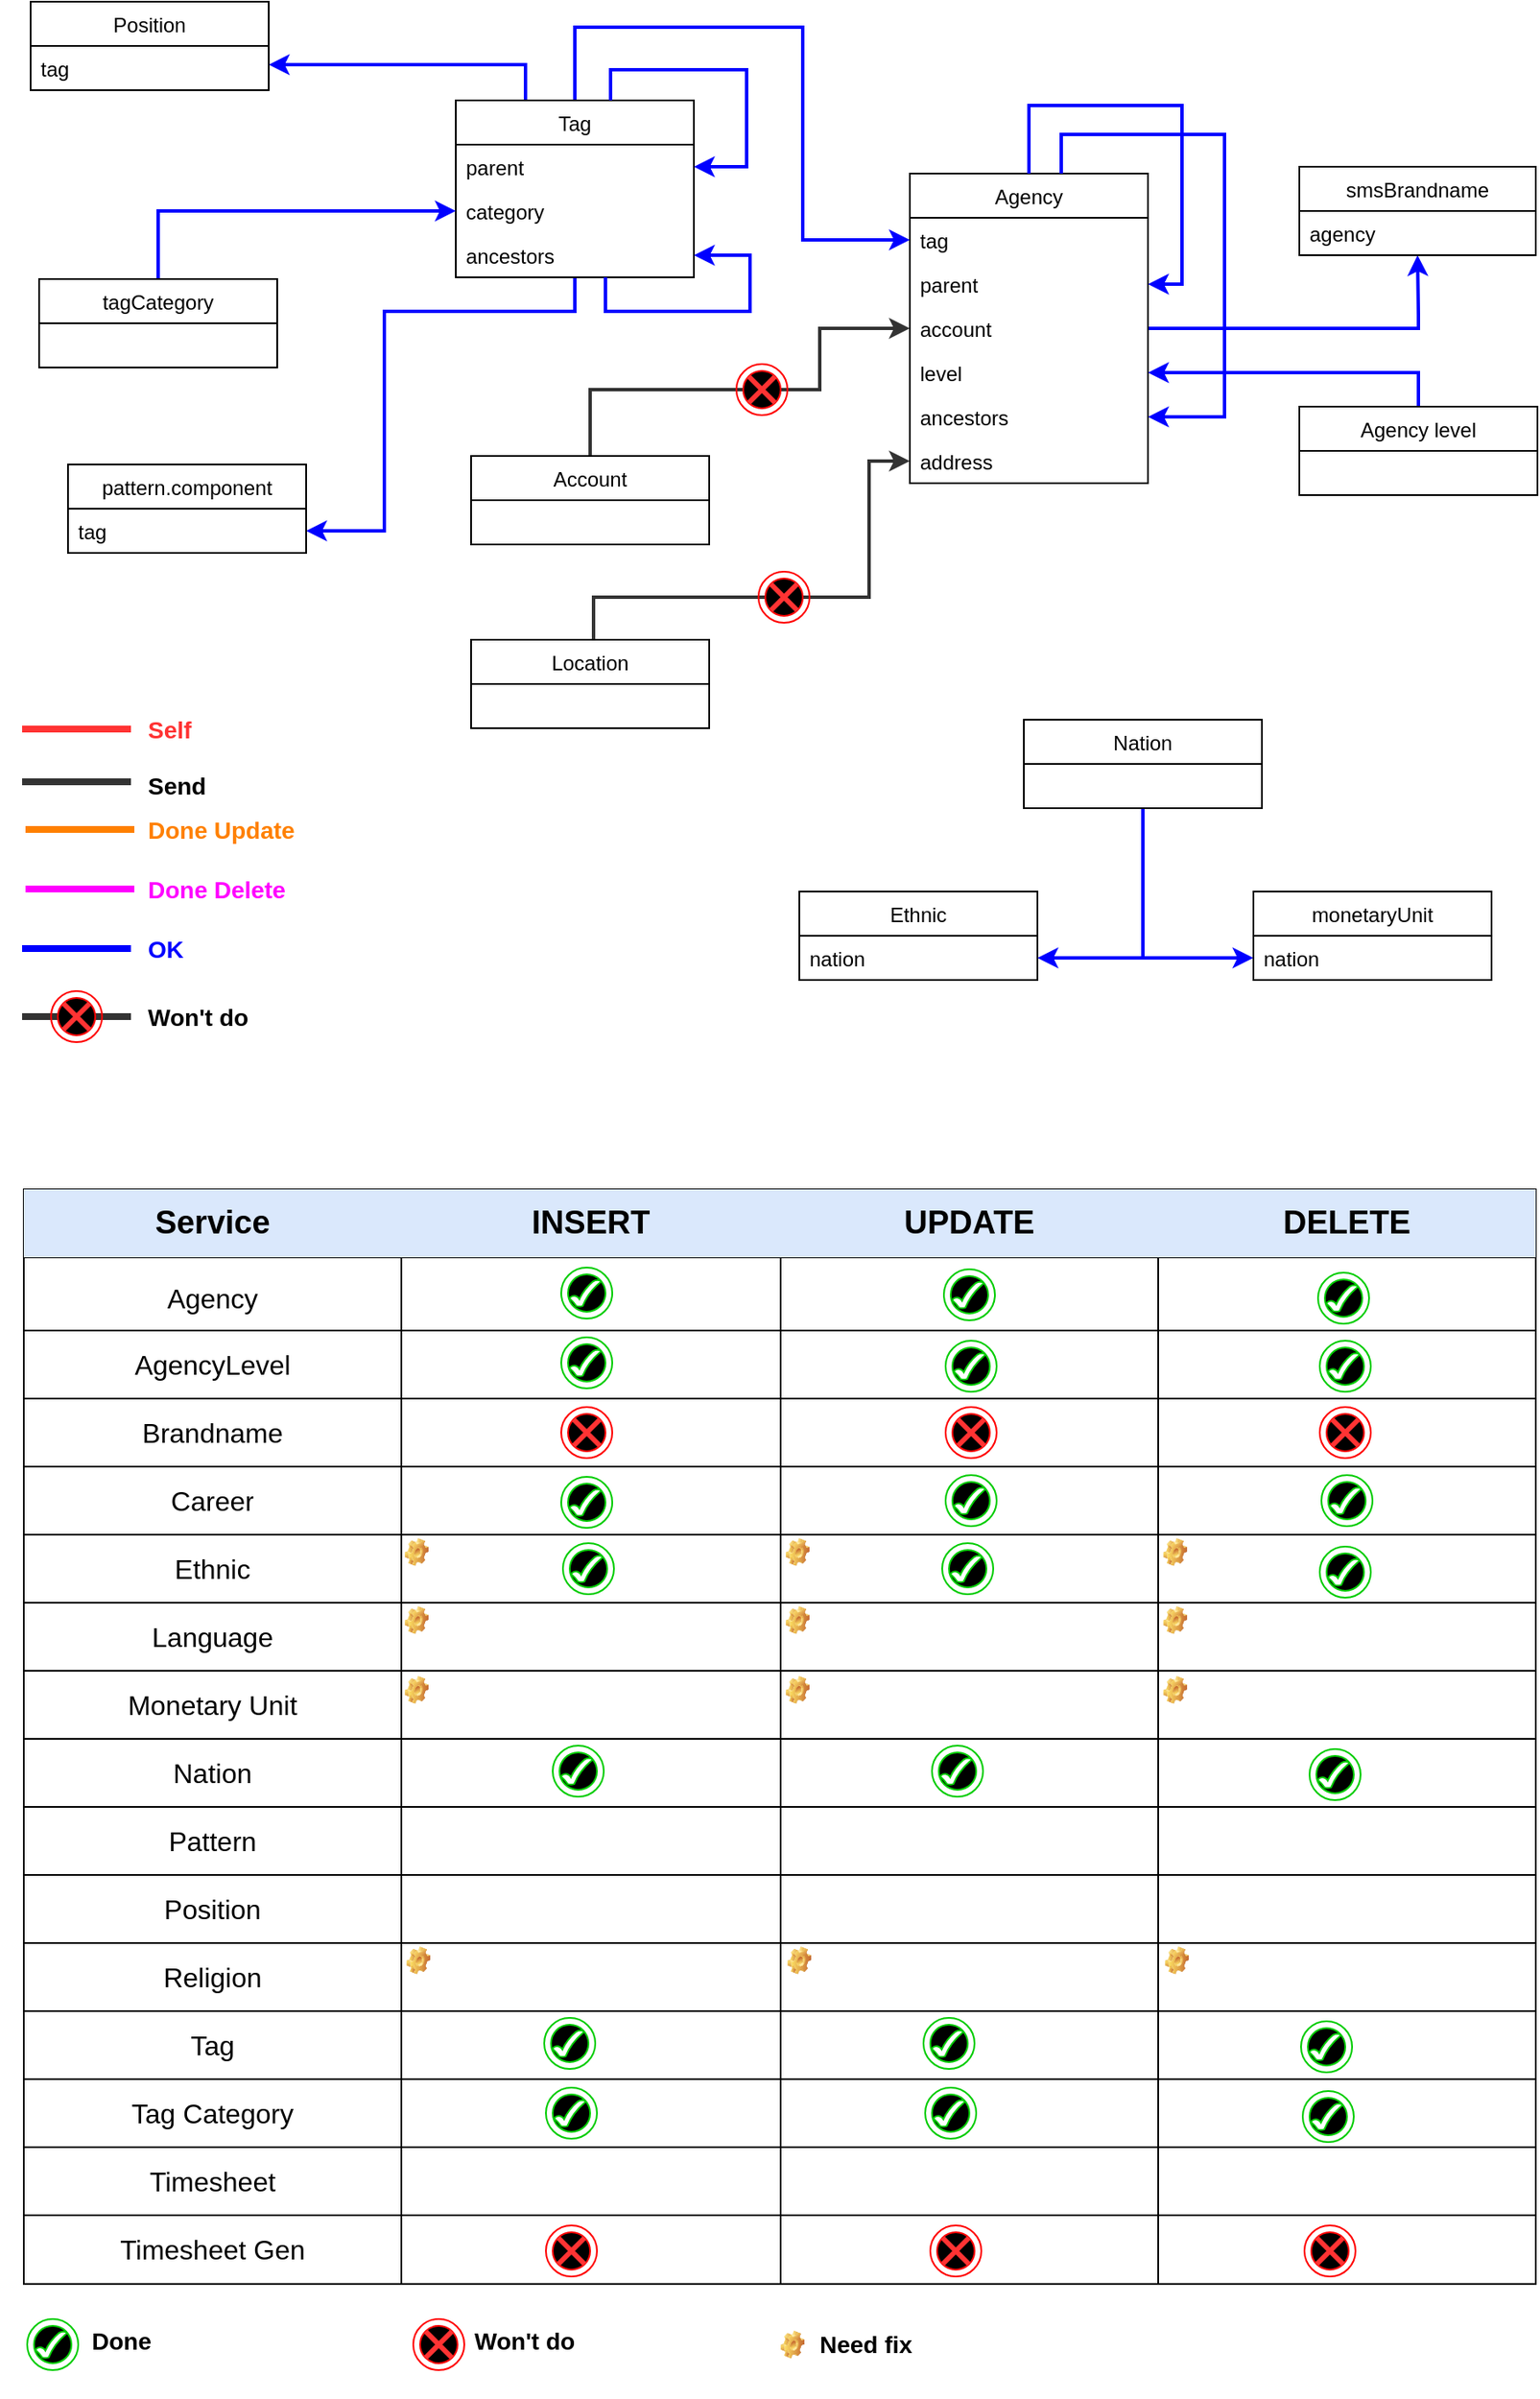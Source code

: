 <mxfile version="14.4.7" type="github">
  <diagram id="ElvGM4AqcIiF2CNCAWFF" name="Trang-1">
    <mxGraphModel dx="1812" dy="739" grid="0" gridSize="10" guides="1" tooltips="1" connect="1" arrows="1" fold="1" page="1" pageScale="1" pageWidth="4681" pageHeight="3300" math="0" shadow="0">
      <root>
        <mxCell id="0" />
        <mxCell id="1" parent="0" />
        <mxCell id="BvtwiJHm_yUEEP929_Tn-1" style="edgeStyle=orthogonalEdgeStyle;rounded=0;orthogonalLoop=1;jettySize=auto;html=1;strokeWidth=2;strokeColor=#0000FF;" edge="1" parent="1" source="BvtwiJHm_yUEEP929_Tn-2" target="BvtwiJHm_yUEEP929_Tn-40">
          <mxGeometry relative="1" as="geometry">
            <Array as="points">
              <mxPoint x="2733" y="677" />
              <mxPoint x="2733" y="669" />
            </Array>
          </mxGeometry>
        </mxCell>
        <mxCell id="BvtwiJHm_yUEEP929_Tn-2" value="Agency" style="swimlane;fontStyle=0;childLayout=stackLayout;horizontal=1;startSize=26;fillColor=none;horizontalStack=0;resizeParent=1;resizeParentMax=0;resizeLast=0;collapsible=1;marginBottom=0;" vertex="1" parent="1">
          <mxGeometry x="2434" y="586" width="140" height="182" as="geometry" />
        </mxCell>
        <mxCell id="BvtwiJHm_yUEEP929_Tn-3" value="tag" style="text;strokeColor=none;fillColor=none;align=left;verticalAlign=top;spacingLeft=4;spacingRight=4;overflow=hidden;rotatable=0;points=[[0,0.5],[1,0.5]];portConstraint=eastwest;" vertex="1" parent="BvtwiJHm_yUEEP929_Tn-2">
          <mxGeometry y="26" width="140" height="26" as="geometry" />
        </mxCell>
        <mxCell id="BvtwiJHm_yUEEP929_Tn-4" value="parent&#xa;" style="text;strokeColor=none;fillColor=none;align=left;verticalAlign=top;spacingLeft=4;spacingRight=4;overflow=hidden;rotatable=0;points=[[0,0.5],[1,0.5]];portConstraint=eastwest;" vertex="1" parent="BvtwiJHm_yUEEP929_Tn-2">
          <mxGeometry y="52" width="140" height="26" as="geometry" />
        </mxCell>
        <mxCell id="BvtwiJHm_yUEEP929_Tn-5" value="account&#xa;" style="text;strokeColor=none;fillColor=none;align=left;verticalAlign=top;spacingLeft=4;spacingRight=4;overflow=hidden;rotatable=0;points=[[0,0.5],[1,0.5]];portConstraint=eastwest;" vertex="1" parent="BvtwiJHm_yUEEP929_Tn-2">
          <mxGeometry y="78" width="140" height="26" as="geometry" />
        </mxCell>
        <mxCell id="BvtwiJHm_yUEEP929_Tn-6" value="level" style="text;strokeColor=none;fillColor=none;align=left;verticalAlign=top;spacingLeft=4;spacingRight=4;overflow=hidden;rotatable=0;points=[[0,0.5],[1,0.5]];portConstraint=eastwest;" vertex="1" parent="BvtwiJHm_yUEEP929_Tn-2">
          <mxGeometry y="104" width="140" height="26" as="geometry" />
        </mxCell>
        <mxCell id="BvtwiJHm_yUEEP929_Tn-7" style="edgeStyle=orthogonalEdgeStyle;rounded=0;orthogonalLoop=1;jettySize=auto;html=1;strokeWidth=2;strokeColor=#0000FF;" edge="1" parent="BvtwiJHm_yUEEP929_Tn-2" source="BvtwiJHm_yUEEP929_Tn-2" target="BvtwiJHm_yUEEP929_Tn-4">
          <mxGeometry relative="1" as="geometry">
            <Array as="points">
              <mxPoint x="70" y="-40" />
              <mxPoint x="160" y="-40" />
              <mxPoint x="160" y="65" />
            </Array>
          </mxGeometry>
        </mxCell>
        <mxCell id="BvtwiJHm_yUEEP929_Tn-8" value="ancestors" style="text;strokeColor=none;fillColor=none;align=left;verticalAlign=top;spacingLeft=4;spacingRight=4;overflow=hidden;rotatable=0;points=[[0,0.5],[1,0.5]];portConstraint=eastwest;" vertex="1" parent="BvtwiJHm_yUEEP929_Tn-2">
          <mxGeometry y="130" width="140" height="26" as="geometry" />
        </mxCell>
        <mxCell id="BvtwiJHm_yUEEP929_Tn-9" style="edgeStyle=orthogonalEdgeStyle;rounded=0;orthogonalLoop=1;jettySize=auto;html=1;strokeWidth=2;strokeColor=#0000FF;" edge="1" parent="BvtwiJHm_yUEEP929_Tn-2" target="BvtwiJHm_yUEEP929_Tn-8">
          <mxGeometry relative="1" as="geometry">
            <mxPoint x="89" as="sourcePoint" />
            <Array as="points">
              <mxPoint x="89" />
              <mxPoint x="89" y="-23" />
              <mxPoint x="185" y="-23" />
              <mxPoint x="185" y="143" />
            </Array>
          </mxGeometry>
        </mxCell>
        <mxCell id="BvtwiJHm_yUEEP929_Tn-10" value="address" style="text;strokeColor=none;fillColor=none;align=left;verticalAlign=top;spacingLeft=4;spacingRight=4;overflow=hidden;rotatable=0;points=[[0,0.5],[1,0.5]];portConstraint=eastwest;" vertex="1" parent="BvtwiJHm_yUEEP929_Tn-2">
          <mxGeometry y="156" width="140" height="26" as="geometry" />
        </mxCell>
        <mxCell id="BvtwiJHm_yUEEP929_Tn-11" style="edgeStyle=orthogonalEdgeStyle;rounded=0;orthogonalLoop=1;jettySize=auto;html=1;exitX=0.5;exitY=0;exitDx=0;exitDy=0;strokeWidth=2;strokeColor=#0000FF;" edge="1" parent="1" source="BvtwiJHm_yUEEP929_Tn-14" target="BvtwiJHm_yUEEP929_Tn-3">
          <mxGeometry relative="1" as="geometry">
            <Array as="points">
              <mxPoint x="2237" y="500" />
              <mxPoint x="2371" y="500" />
              <mxPoint x="2371" y="625" />
            </Array>
          </mxGeometry>
        </mxCell>
        <mxCell id="BvtwiJHm_yUEEP929_Tn-12" style="edgeStyle=orthogonalEdgeStyle;rounded=0;orthogonalLoop=1;jettySize=auto;html=1;strokeWidth=2;strokeColor=#0000FF;" edge="1" parent="1" source="BvtwiJHm_yUEEP929_Tn-14" target="BvtwiJHm_yUEEP929_Tn-34">
          <mxGeometry relative="1" as="geometry">
            <Array as="points">
              <mxPoint x="2208" y="522" />
            </Array>
          </mxGeometry>
        </mxCell>
        <mxCell id="BvtwiJHm_yUEEP929_Tn-13" style="edgeStyle=orthogonalEdgeStyle;rounded=0;orthogonalLoop=1;jettySize=auto;html=1;strokeWidth=2;strokeColor=#0000FF;" edge="1" parent="1" source="BvtwiJHm_yUEEP929_Tn-14" target="BvtwiJHm_yUEEP929_Tn-38">
          <mxGeometry relative="1" as="geometry">
            <Array as="points">
              <mxPoint x="2237" y="667" />
              <mxPoint x="2125" y="667" />
              <mxPoint x="2125" y="796" />
            </Array>
          </mxGeometry>
        </mxCell>
        <mxCell id="BvtwiJHm_yUEEP929_Tn-14" value="Tag" style="swimlane;fontStyle=0;childLayout=stackLayout;horizontal=1;startSize=26;fillColor=none;horizontalStack=0;resizeParent=1;resizeParentMax=0;resizeLast=0;collapsible=1;marginBottom=0;" vertex="1" parent="1">
          <mxGeometry x="2167" y="543" width="140" height="104" as="geometry" />
        </mxCell>
        <mxCell id="BvtwiJHm_yUEEP929_Tn-15" value="parent&#xa;" style="text;strokeColor=none;fillColor=none;align=left;verticalAlign=top;spacingLeft=4;spacingRight=4;overflow=hidden;rotatable=0;points=[[0,0.5],[1,0.5]];portConstraint=eastwest;" vertex="1" parent="BvtwiJHm_yUEEP929_Tn-14">
          <mxGeometry y="26" width="140" height="26" as="geometry" />
        </mxCell>
        <mxCell id="BvtwiJHm_yUEEP929_Tn-16" value="category" style="text;strokeColor=none;fillColor=none;align=left;verticalAlign=top;spacingLeft=4;spacingRight=4;overflow=hidden;rotatable=0;points=[[0,0.5],[1,0.5]];portConstraint=eastwest;" vertex="1" parent="BvtwiJHm_yUEEP929_Tn-14">
          <mxGeometry y="52" width="140" height="26" as="geometry" />
        </mxCell>
        <mxCell id="BvtwiJHm_yUEEP929_Tn-17" style="edgeStyle=orthogonalEdgeStyle;rounded=0;orthogonalLoop=1;jettySize=auto;html=1;strokeWidth=2;strokeColor=#0000FF;" edge="1" parent="BvtwiJHm_yUEEP929_Tn-14" source="BvtwiJHm_yUEEP929_Tn-14" target="BvtwiJHm_yUEEP929_Tn-15">
          <mxGeometry relative="1" as="geometry">
            <Array as="points">
              <mxPoint x="91" y="-18" />
              <mxPoint x="171" y="-18" />
              <mxPoint x="171" y="39" />
            </Array>
          </mxGeometry>
        </mxCell>
        <mxCell id="BvtwiJHm_yUEEP929_Tn-18" value="ancestors" style="text;strokeColor=none;fillColor=none;align=left;verticalAlign=top;spacingLeft=4;spacingRight=4;overflow=hidden;rotatable=0;points=[[0,0.5],[1,0.5]];portConstraint=eastwest;" vertex="1" parent="BvtwiJHm_yUEEP929_Tn-14">
          <mxGeometry y="78" width="140" height="26" as="geometry" />
        </mxCell>
        <mxCell id="BvtwiJHm_yUEEP929_Tn-19" style="edgeStyle=orthogonalEdgeStyle;rounded=0;orthogonalLoop=1;jettySize=auto;html=1;strokeWidth=2;strokeColor=#0000FF;" edge="1" parent="BvtwiJHm_yUEEP929_Tn-14" source="BvtwiJHm_yUEEP929_Tn-14" target="BvtwiJHm_yUEEP929_Tn-18">
          <mxGeometry relative="1" as="geometry">
            <Array as="points">
              <mxPoint x="88" y="124" />
              <mxPoint x="173" y="124" />
              <mxPoint x="173" y="91" />
            </Array>
          </mxGeometry>
        </mxCell>
        <mxCell id="BvtwiJHm_yUEEP929_Tn-20" style="edgeStyle=orthogonalEdgeStyle;rounded=0;orthogonalLoop=1;jettySize=auto;html=1;strokeWidth=2;strokeColor=#333333;" edge="1" parent="1" source="BvtwiJHm_yUEEP929_Tn-21" target="BvtwiJHm_yUEEP929_Tn-5">
          <mxGeometry relative="1" as="geometry">
            <Array as="points">
              <mxPoint x="2246" y="713" />
              <mxPoint x="2381" y="713" />
              <mxPoint x="2381" y="677" />
            </Array>
          </mxGeometry>
        </mxCell>
        <mxCell id="BvtwiJHm_yUEEP929_Tn-21" value="Account" style="swimlane;fontStyle=0;childLayout=stackLayout;horizontal=1;startSize=26;fillColor=none;horizontalStack=0;resizeParent=1;resizeParentMax=0;resizeLast=0;collapsible=1;marginBottom=0;" vertex="1" parent="1">
          <mxGeometry x="2176" y="752" width="140" height="52" as="geometry" />
        </mxCell>
        <mxCell id="BvtwiJHm_yUEEP929_Tn-22" style="edgeStyle=orthogonalEdgeStyle;rounded=0;orthogonalLoop=1;jettySize=auto;html=1;exitX=0.5;exitY=0;exitDx=0;exitDy=0;strokeWidth=2;strokeColor=#0000FF;" edge="1" parent="1" source="BvtwiJHm_yUEEP929_Tn-23" target="BvtwiJHm_yUEEP929_Tn-6">
          <mxGeometry relative="1" as="geometry" />
        </mxCell>
        <mxCell id="BvtwiJHm_yUEEP929_Tn-23" value="Agency level" style="swimlane;fontStyle=0;childLayout=stackLayout;horizontal=1;startSize=26;fillColor=none;horizontalStack=0;resizeParent=1;resizeParentMax=0;resizeLast=0;collapsible=1;marginBottom=0;" vertex="1" parent="1">
          <mxGeometry x="2663" y="723" width="140" height="52" as="geometry" />
        </mxCell>
        <mxCell id="BvtwiJHm_yUEEP929_Tn-24" style="edgeStyle=orthogonalEdgeStyle;rounded=0;orthogonalLoop=1;jettySize=auto;html=1;strokeWidth=2;strokeColor=#333333;" edge="1" parent="1" source="BvtwiJHm_yUEEP929_Tn-25" target="BvtwiJHm_yUEEP929_Tn-10">
          <mxGeometry relative="1" as="geometry">
            <Array as="points">
              <mxPoint x="2248" y="835" />
              <mxPoint x="2410" y="835" />
              <mxPoint x="2410" y="755" />
            </Array>
          </mxGeometry>
        </mxCell>
        <mxCell id="BvtwiJHm_yUEEP929_Tn-25" value="Location" style="swimlane;fontStyle=0;childLayout=stackLayout;horizontal=1;startSize=26;fillColor=none;horizontalStack=0;resizeParent=1;resizeParentMax=0;resizeLast=0;collapsible=1;marginBottom=0;" vertex="1" parent="1">
          <mxGeometry x="2176" y="860" width="140" height="52" as="geometry" />
        </mxCell>
        <mxCell id="BvtwiJHm_yUEEP929_Tn-26" value="Ethnic" style="swimlane;fontStyle=0;childLayout=stackLayout;horizontal=1;startSize=26;fillColor=none;horizontalStack=0;resizeParent=1;resizeParentMax=0;resizeLast=0;collapsible=1;marginBottom=0;" vertex="1" parent="1">
          <mxGeometry x="2369" y="1008" width="140" height="52" as="geometry" />
        </mxCell>
        <mxCell id="BvtwiJHm_yUEEP929_Tn-27" value="nation" style="text;strokeColor=none;fillColor=none;align=left;verticalAlign=top;spacingLeft=4;spacingRight=4;overflow=hidden;rotatable=0;points=[[0,0.5],[1,0.5]];portConstraint=eastwest;" vertex="1" parent="BvtwiJHm_yUEEP929_Tn-26">
          <mxGeometry y="26" width="140" height="26" as="geometry" />
        </mxCell>
        <mxCell id="BvtwiJHm_yUEEP929_Tn-28" style="edgeStyle=orthogonalEdgeStyle;rounded=0;orthogonalLoop=1;jettySize=auto;html=1;strokeWidth=2;fontColor=#0000FF;labelBackgroundColor=#0000FF;strokeColor=#0000FF;" edge="1" parent="1" source="BvtwiJHm_yUEEP929_Tn-30" target="BvtwiJHm_yUEEP929_Tn-27">
          <mxGeometry relative="1" as="geometry" />
        </mxCell>
        <mxCell id="BvtwiJHm_yUEEP929_Tn-29" style="edgeStyle=orthogonalEdgeStyle;rounded=0;orthogonalLoop=1;jettySize=auto;html=1;entryX=0;entryY=0.75;entryDx=0;entryDy=0;strokeWidth=2;strokeColor=#0000FF;" edge="1" parent="1" source="BvtwiJHm_yUEEP929_Tn-30" target="BvtwiJHm_yUEEP929_Tn-31">
          <mxGeometry relative="1" as="geometry" />
        </mxCell>
        <mxCell id="BvtwiJHm_yUEEP929_Tn-30" value="Nation" style="swimlane;fontStyle=0;childLayout=stackLayout;horizontal=1;startSize=26;fillColor=none;horizontalStack=0;resizeParent=1;resizeParentMax=0;resizeLast=0;collapsible=1;marginBottom=0;" vertex="1" parent="1">
          <mxGeometry x="2501" y="907" width="140" height="52" as="geometry" />
        </mxCell>
        <mxCell id="BvtwiJHm_yUEEP929_Tn-31" value="monetaryUnit" style="swimlane;fontStyle=0;childLayout=stackLayout;horizontal=1;startSize=26;fillColor=none;horizontalStack=0;resizeParent=1;resizeParentMax=0;resizeLast=0;collapsible=1;marginBottom=0;" vertex="1" parent="1">
          <mxGeometry x="2636" y="1008" width="140" height="52" as="geometry" />
        </mxCell>
        <mxCell id="BvtwiJHm_yUEEP929_Tn-32" value="nation" style="text;strokeColor=none;fillColor=none;align=left;verticalAlign=top;spacingLeft=4;spacingRight=4;overflow=hidden;rotatable=0;points=[[0,0.5],[1,0.5]];portConstraint=eastwest;" vertex="1" parent="BvtwiJHm_yUEEP929_Tn-31">
          <mxGeometry y="26" width="140" height="26" as="geometry" />
        </mxCell>
        <mxCell id="BvtwiJHm_yUEEP929_Tn-33" value="Position" style="swimlane;fontStyle=0;childLayout=stackLayout;horizontal=1;startSize=26;fillColor=none;horizontalStack=0;resizeParent=1;resizeParentMax=0;resizeLast=0;collapsible=1;marginBottom=0;" vertex="1" parent="1">
          <mxGeometry x="1917" y="485" width="140" height="52" as="geometry" />
        </mxCell>
        <mxCell id="BvtwiJHm_yUEEP929_Tn-34" value="tag" style="text;strokeColor=none;fillColor=none;align=left;verticalAlign=top;spacingLeft=4;spacingRight=4;overflow=hidden;rotatable=0;points=[[0,0.5],[1,0.5]];portConstraint=eastwest;" vertex="1" parent="BvtwiJHm_yUEEP929_Tn-33">
          <mxGeometry y="26" width="140" height="26" as="geometry" />
        </mxCell>
        <mxCell id="BvtwiJHm_yUEEP929_Tn-35" style="edgeStyle=orthogonalEdgeStyle;rounded=0;orthogonalLoop=1;jettySize=auto;html=1;strokeWidth=2;strokeColor=#0000FF;" edge="1" parent="1" source="BvtwiJHm_yUEEP929_Tn-36" target="BvtwiJHm_yUEEP929_Tn-16">
          <mxGeometry relative="1" as="geometry" />
        </mxCell>
        <mxCell id="BvtwiJHm_yUEEP929_Tn-36" value="tagCategory" style="swimlane;fontStyle=0;childLayout=stackLayout;horizontal=1;startSize=26;fillColor=none;horizontalStack=0;resizeParent=1;resizeParentMax=0;resizeLast=0;collapsible=1;marginBottom=0;" vertex="1" parent="1">
          <mxGeometry x="1922" y="648" width="140" height="52" as="geometry" />
        </mxCell>
        <mxCell id="BvtwiJHm_yUEEP929_Tn-37" value="pattern.component" style="swimlane;fontStyle=0;childLayout=stackLayout;horizontal=1;startSize=26;fillColor=none;horizontalStack=0;resizeParent=1;resizeParentMax=0;resizeLast=0;collapsible=1;marginBottom=0;" vertex="1" parent="1">
          <mxGeometry x="1939" y="757" width="140" height="52" as="geometry" />
        </mxCell>
        <mxCell id="BvtwiJHm_yUEEP929_Tn-38" value="tag" style="text;strokeColor=none;fillColor=none;align=left;verticalAlign=top;spacingLeft=4;spacingRight=4;overflow=hidden;rotatable=0;points=[[0,0.5],[1,0.5]];portConstraint=eastwest;" vertex="1" parent="BvtwiJHm_yUEEP929_Tn-37">
          <mxGeometry y="26" width="140" height="26" as="geometry" />
        </mxCell>
        <mxCell id="BvtwiJHm_yUEEP929_Tn-39" value="smsBrandname" style="swimlane;fontStyle=0;childLayout=stackLayout;horizontal=1;startSize=26;fillColor=none;horizontalStack=0;resizeParent=1;resizeParentMax=0;resizeLast=0;collapsible=1;marginBottom=0;" vertex="1" parent="1">
          <mxGeometry x="2663" y="582" width="139" height="52" as="geometry" />
        </mxCell>
        <mxCell id="BvtwiJHm_yUEEP929_Tn-40" value="agency" style="text;strokeColor=none;fillColor=none;align=left;verticalAlign=top;spacingLeft=4;spacingRight=4;overflow=hidden;rotatable=0;points=[[0,0.5],[1,0.5]];portConstraint=eastwest;" vertex="1" parent="BvtwiJHm_yUEEP929_Tn-39">
          <mxGeometry y="26" width="139" height="26" as="geometry" />
        </mxCell>
        <mxCell id="BvtwiJHm_yUEEP929_Tn-41" value="" style="line;strokeWidth=4;html=1;strokeColor=#FF3333;align=left;" vertex="1" parent="1">
          <mxGeometry x="1912" y="907.5" width="64" height="10" as="geometry" />
        </mxCell>
        <mxCell id="BvtwiJHm_yUEEP929_Tn-42" value="&lt;span style=&quot;font-size: 14px&quot;&gt;&lt;b&gt;&lt;font color=&quot;#ff3333&quot;&gt;Self&lt;/font&gt;&lt;/b&gt;&lt;/span&gt;" style="text;html=1;align=left;verticalAlign=middle;resizable=0;points=[];autosize=1;" vertex="1" parent="1">
          <mxGeometry x="1984" y="903" width="36" height="19" as="geometry" />
        </mxCell>
        <mxCell id="BvtwiJHm_yUEEP929_Tn-43" value="" style="line;strokeWidth=4;html=1;strokeColor=#333333;align=left;" vertex="1" parent="1">
          <mxGeometry x="1912" y="938.5" width="64" height="10" as="geometry" />
        </mxCell>
        <mxCell id="BvtwiJHm_yUEEP929_Tn-44" value="&lt;font style=&quot;font-size: 14px&quot;&gt;&lt;b&gt;Send&lt;/b&gt;&lt;/font&gt;" style="text;html=1;align=left;verticalAlign=middle;resizable=0;points=[];autosize=1;" vertex="1" parent="1">
          <mxGeometry x="1984" y="936" width="44" height="19" as="geometry" />
        </mxCell>
        <mxCell id="BvtwiJHm_yUEEP929_Tn-45" value="" style="line;strokeWidth=4;html=1;align=left;strokeColor=#FF8000;" vertex="1" parent="1">
          <mxGeometry x="1914" y="966.5" width="64" height="10" as="geometry" />
        </mxCell>
        <mxCell id="BvtwiJHm_yUEEP929_Tn-46" value="&lt;font style=&quot;font-size: 14px&quot;&gt;&lt;b&gt;Done Update&lt;/b&gt;&lt;/font&gt;" style="text;html=1;align=left;verticalAlign=middle;resizable=0;points=[];autosize=1;fontColor=#FF8000;" vertex="1" parent="1">
          <mxGeometry x="1984" y="962" width="96" height="19" as="geometry" />
        </mxCell>
        <mxCell id="BvtwiJHm_yUEEP929_Tn-47" value="" style="line;strokeWidth=4;html=1;align=left;fontColor=#FF00FF;strokeColor=#FF00FF;" vertex="1" parent="1">
          <mxGeometry x="1914" y="1001.5" width="64" height="10" as="geometry" />
        </mxCell>
        <mxCell id="BvtwiJHm_yUEEP929_Tn-48" value="&lt;font style=&quot;font-size: 14px&quot;&gt;&lt;b&gt;Done Delete&lt;/b&gt;&lt;/font&gt;" style="text;html=1;align=left;verticalAlign=middle;resizable=0;points=[];autosize=1;fontColor=#FF00FF;" vertex="1" parent="1">
          <mxGeometry x="1984" y="997" width="91" height="19" as="geometry" />
        </mxCell>
        <mxCell id="BvtwiJHm_yUEEP929_Tn-49" value="" style="line;strokeWidth=4;html=1;strokeColor=#0000FF;align=left;" vertex="1" parent="1">
          <mxGeometry x="1912" y="1036.5" width="64" height="10" as="geometry" />
        </mxCell>
        <mxCell id="BvtwiJHm_yUEEP929_Tn-50" value="&lt;font style=&quot;font-size: 14px&quot; color=&quot;#0000ff&quot;&gt;&lt;b&gt;OK&lt;/b&gt;&lt;/font&gt;" style="text;html=1;align=left;verticalAlign=middle;resizable=0;points=[];autosize=1;" vertex="1" parent="1">
          <mxGeometry x="1984" y="1032" width="31" height="19" as="geometry" />
        </mxCell>
        <mxCell id="BvtwiJHm_yUEEP929_Tn-51" value="" style="group" vertex="1" connectable="0" parent="1">
          <mxGeometry x="2345" y="820" width="30" height="30" as="geometry" />
        </mxCell>
        <mxCell id="BvtwiJHm_yUEEP929_Tn-52" value="" style="group" vertex="1" connectable="0" parent="BvtwiJHm_yUEEP929_Tn-51">
          <mxGeometry width="30" height="30" as="geometry" />
        </mxCell>
        <mxCell id="BvtwiJHm_yUEEP929_Tn-53" value="" style="ellipse;html=1;shape=endState;fillColor=#000000;strokeColor=#ff0000;fontColor=#FF00FF;align=left;" vertex="1" parent="BvtwiJHm_yUEEP929_Tn-52">
          <mxGeometry width="30" height="30" as="geometry" />
        </mxCell>
        <mxCell id="BvtwiJHm_yUEEP929_Tn-54" value="" style="shape=umlDestroy;whiteSpace=wrap;html=1;strokeWidth=3;fontColor=#FF00FF;align=left;strokeColor=#FF3333;" vertex="1" parent="BvtwiJHm_yUEEP929_Tn-52">
          <mxGeometry x="7.25" y="7.25" width="15.5" height="15.5" as="geometry" />
        </mxCell>
        <mxCell id="BvtwiJHm_yUEEP929_Tn-55" value="" style="group" vertex="1" connectable="0" parent="1">
          <mxGeometry x="2332" y="698" width="30" height="30" as="geometry" />
        </mxCell>
        <mxCell id="BvtwiJHm_yUEEP929_Tn-56" value="" style="group" vertex="1" connectable="0" parent="BvtwiJHm_yUEEP929_Tn-55">
          <mxGeometry width="30" height="30" as="geometry" />
        </mxCell>
        <mxCell id="BvtwiJHm_yUEEP929_Tn-57" value="" style="ellipse;html=1;shape=endState;fillColor=#000000;strokeColor=#ff0000;fontColor=#FF00FF;align=left;" vertex="1" parent="BvtwiJHm_yUEEP929_Tn-56">
          <mxGeometry width="30" height="30" as="geometry" />
        </mxCell>
        <mxCell id="BvtwiJHm_yUEEP929_Tn-58" value="" style="shape=umlDestroy;whiteSpace=wrap;html=1;strokeWidth=3;fontColor=#FF00FF;align=left;strokeColor=#FF3333;" vertex="1" parent="BvtwiJHm_yUEEP929_Tn-56">
          <mxGeometry x="7.25" y="7.25" width="15.5" height="15.5" as="geometry" />
        </mxCell>
        <mxCell id="BvtwiJHm_yUEEP929_Tn-59" value="" style="line;strokeWidth=4;html=1;strokeColor=#333333;align=left;" vertex="1" parent="1">
          <mxGeometry x="1912" y="1076.5" width="64" height="10" as="geometry" />
        </mxCell>
        <mxCell id="BvtwiJHm_yUEEP929_Tn-60" value="&lt;span style=&quot;font-size: 14px&quot;&gt;&lt;b&gt;Won&#39;t do&lt;/b&gt;&lt;/span&gt;" style="text;html=1;align=left;verticalAlign=middle;resizable=0;points=[];autosize=1;" vertex="1" parent="1">
          <mxGeometry x="1984" y="1072" width="69" height="19" as="geometry" />
        </mxCell>
        <mxCell id="BvtwiJHm_yUEEP929_Tn-61" value="" style="group" vertex="1" connectable="0" parent="1">
          <mxGeometry x="1929" y="1066.5" width="30" height="30" as="geometry" />
        </mxCell>
        <mxCell id="BvtwiJHm_yUEEP929_Tn-62" value="" style="group" vertex="1" connectable="0" parent="BvtwiJHm_yUEEP929_Tn-61">
          <mxGeometry width="30" height="30" as="geometry" />
        </mxCell>
        <mxCell id="BvtwiJHm_yUEEP929_Tn-63" value="" style="ellipse;html=1;shape=endState;fillColor=#000000;strokeColor=#ff0000;fontColor=#FF00FF;align=left;" vertex="1" parent="BvtwiJHm_yUEEP929_Tn-62">
          <mxGeometry width="30" height="30" as="geometry" />
        </mxCell>
        <mxCell id="BvtwiJHm_yUEEP929_Tn-64" value="" style="shape=umlDestroy;whiteSpace=wrap;html=1;strokeWidth=3;fontColor=#FF00FF;align=left;strokeColor=#FF3333;" vertex="1" parent="BvtwiJHm_yUEEP929_Tn-62">
          <mxGeometry x="7.25" y="7.25" width="15.5" height="15.5" as="geometry" />
        </mxCell>
        <mxCell id="BvtwiJHm_yUEEP929_Tn-69" value="" style="shape=table;html=1;whiteSpace=wrap;startSize=0;container=1;collapsible=0;childLayout=tableLayout;" vertex="1" parent="1">
          <mxGeometry x="1913" y="1183" width="889" height="643.357" as="geometry" />
        </mxCell>
        <mxCell id="BvtwiJHm_yUEEP929_Tn-70" value="" style="shape=partialRectangle;html=1;whiteSpace=wrap;collapsible=0;dropTarget=0;pointerEvents=0;fillColor=none;top=0;left=0;bottom=0;right=0;points=[[0,0.5],[1,0.5]];portConstraint=eastwest;" vertex="1" parent="BvtwiJHm_yUEEP929_Tn-69">
          <mxGeometry width="889" height="40" as="geometry" />
        </mxCell>
        <mxCell id="BvtwiJHm_yUEEP929_Tn-71" value="Service" style="shape=partialRectangle;html=1;whiteSpace=wrap;connectable=0;overflow=hidden;fillColor=#dae8fc;top=0;left=0;bottom=0;right=0;strokeColor=#6c8ebf;fontStyle=1;fontSize=19;" vertex="1" parent="BvtwiJHm_yUEEP929_Tn-70">
          <mxGeometry width="222" height="40" as="geometry" />
        </mxCell>
        <mxCell id="BvtwiJHm_yUEEP929_Tn-72" value="INSERT" style="shape=partialRectangle;html=1;whiteSpace=wrap;connectable=0;overflow=hidden;fillColor=#dae8fc;top=0;left=0;bottom=0;right=0;strokeColor=#6c8ebf;fontSize=19;fontStyle=1" vertex="1" parent="BvtwiJHm_yUEEP929_Tn-70">
          <mxGeometry x="222" width="223" height="40" as="geometry" />
        </mxCell>
        <mxCell id="BvtwiJHm_yUEEP929_Tn-73" value="UPDATE" style="shape=partialRectangle;html=1;whiteSpace=wrap;connectable=0;overflow=hidden;fillColor=#dae8fc;top=0;left=0;bottom=0;right=0;strokeColor=#6c8ebf;fontStyle=1;fontSize=19;" vertex="1" parent="BvtwiJHm_yUEEP929_Tn-70">
          <mxGeometry x="445" width="222" height="40" as="geometry" />
        </mxCell>
        <mxCell id="BvtwiJHm_yUEEP929_Tn-74" value="DELETE" style="shape=partialRectangle;html=1;whiteSpace=wrap;connectable=0;overflow=hidden;fillColor=#dae8fc;top=0;left=0;bottom=0;right=0;strokeColor=#6c8ebf;fontSize=19;fontStyle=1" vertex="1" parent="BvtwiJHm_yUEEP929_Tn-70">
          <mxGeometry x="667" width="222" height="40" as="geometry" />
        </mxCell>
        <mxCell id="BvtwiJHm_yUEEP929_Tn-75" value="" style="shape=partialRectangle;html=1;whiteSpace=wrap;collapsible=0;dropTarget=0;pointerEvents=0;fillColor=none;top=0;left=0;bottom=0;right=0;points=[[0,0.5],[1,0.5]];portConstraint=eastwest;" vertex="1" parent="BvtwiJHm_yUEEP929_Tn-69">
          <mxGeometry y="40" width="889" height="43" as="geometry" />
        </mxCell>
        <mxCell id="BvtwiJHm_yUEEP929_Tn-76" value="&lt;p&gt;&lt;font style=&quot;font-size: 16px&quot;&gt;Agency&lt;/font&gt;&lt;/p&gt;" style="shape=partialRectangle;html=1;whiteSpace=wrap;connectable=0;overflow=hidden;fillColor=none;top=0;left=0;bottom=0;right=0;" vertex="1" parent="BvtwiJHm_yUEEP929_Tn-75">
          <mxGeometry width="222" height="43" as="geometry" />
        </mxCell>
        <mxCell id="BvtwiJHm_yUEEP929_Tn-77" value="" style="shape=partialRectangle;html=1;whiteSpace=wrap;connectable=0;overflow=hidden;fillColor=none;top=0;left=0;bottom=0;right=0;" vertex="1" parent="BvtwiJHm_yUEEP929_Tn-75">
          <mxGeometry x="222" width="223" height="43" as="geometry" />
        </mxCell>
        <mxCell id="BvtwiJHm_yUEEP929_Tn-78" value="" style="shape=partialRectangle;html=1;whiteSpace=wrap;connectable=0;overflow=hidden;fillColor=none;top=0;left=0;bottom=0;right=0;" vertex="1" parent="BvtwiJHm_yUEEP929_Tn-75">
          <mxGeometry x="445" width="222" height="43" as="geometry" />
        </mxCell>
        <mxCell id="BvtwiJHm_yUEEP929_Tn-79" value="" style="shape=partialRectangle;html=1;whiteSpace=wrap;connectable=0;overflow=hidden;fillColor=none;top=0;left=0;bottom=0;right=0;" vertex="1" parent="BvtwiJHm_yUEEP929_Tn-75">
          <mxGeometry x="667" width="222" height="43" as="geometry" />
        </mxCell>
        <mxCell id="BvtwiJHm_yUEEP929_Tn-80" value="" style="shape=partialRectangle;html=1;whiteSpace=wrap;collapsible=0;dropTarget=0;pointerEvents=0;fillColor=none;top=0;left=0;bottom=0;right=0;points=[[0,0.5],[1,0.5]];portConstraint=eastwest;" vertex="1" parent="BvtwiJHm_yUEEP929_Tn-69">
          <mxGeometry y="83" width="889" height="40" as="geometry" />
        </mxCell>
        <mxCell id="BvtwiJHm_yUEEP929_Tn-81" value="AgencyLevel" style="shape=partialRectangle;html=1;whiteSpace=wrap;connectable=0;overflow=hidden;fillColor=none;top=0;left=0;bottom=0;right=0;fontSize=16;fontStyle=0" vertex="1" parent="BvtwiJHm_yUEEP929_Tn-80">
          <mxGeometry width="222" height="40" as="geometry" />
        </mxCell>
        <mxCell id="BvtwiJHm_yUEEP929_Tn-82" value="" style="shape=partialRectangle;html=1;whiteSpace=wrap;connectable=0;overflow=hidden;fillColor=none;top=0;left=0;bottom=0;right=0;" vertex="1" parent="BvtwiJHm_yUEEP929_Tn-80">
          <mxGeometry x="222" width="223" height="40" as="geometry" />
        </mxCell>
        <mxCell id="BvtwiJHm_yUEEP929_Tn-83" value="" style="shape=partialRectangle;html=1;whiteSpace=wrap;connectable=0;overflow=hidden;fillColor=none;top=0;left=0;bottom=0;right=0;" vertex="1" parent="BvtwiJHm_yUEEP929_Tn-80">
          <mxGeometry x="445" width="222" height="40" as="geometry" />
        </mxCell>
        <mxCell id="BvtwiJHm_yUEEP929_Tn-84" value="" style="shape=partialRectangle;html=1;whiteSpace=wrap;connectable=0;overflow=hidden;fillColor=none;top=0;left=0;bottom=0;right=0;" vertex="1" parent="BvtwiJHm_yUEEP929_Tn-80">
          <mxGeometry x="667" width="222" height="40" as="geometry" />
        </mxCell>
        <mxCell id="BvtwiJHm_yUEEP929_Tn-85" value="" style="shape=partialRectangle;html=1;whiteSpace=wrap;collapsible=0;dropTarget=0;pointerEvents=0;fillColor=none;top=0;left=0;bottom=0;right=0;points=[[0,0.5],[1,0.5]];portConstraint=eastwest;" vertex="1" parent="BvtwiJHm_yUEEP929_Tn-69">
          <mxGeometry y="123" width="889" height="40" as="geometry" />
        </mxCell>
        <mxCell id="BvtwiJHm_yUEEP929_Tn-86" value="Brandname" style="shape=partialRectangle;html=1;whiteSpace=wrap;connectable=0;overflow=hidden;fillColor=none;top=0;left=0;bottom=0;right=0;fontSize=16;fontStyle=0" vertex="1" parent="BvtwiJHm_yUEEP929_Tn-85">
          <mxGeometry width="222" height="40" as="geometry" />
        </mxCell>
        <mxCell id="BvtwiJHm_yUEEP929_Tn-87" value="" style="shape=partialRectangle;html=1;whiteSpace=wrap;connectable=0;overflow=hidden;fillColor=none;top=0;left=0;bottom=0;right=0;" vertex="1" parent="BvtwiJHm_yUEEP929_Tn-85">
          <mxGeometry x="222" width="223" height="40" as="geometry" />
        </mxCell>
        <mxCell id="BvtwiJHm_yUEEP929_Tn-88" value="" style="shape=partialRectangle;html=1;whiteSpace=wrap;connectable=0;overflow=hidden;fillColor=none;top=0;left=0;bottom=0;right=0;" vertex="1" parent="BvtwiJHm_yUEEP929_Tn-85">
          <mxGeometry x="445" width="222" height="40" as="geometry" />
        </mxCell>
        <mxCell id="BvtwiJHm_yUEEP929_Tn-89" value="" style="shape=partialRectangle;html=1;whiteSpace=wrap;connectable=0;overflow=hidden;fillColor=none;top=0;left=0;bottom=0;right=0;" vertex="1" parent="BvtwiJHm_yUEEP929_Tn-85">
          <mxGeometry x="667" width="222" height="40" as="geometry" />
        </mxCell>
        <mxCell id="BvtwiJHm_yUEEP929_Tn-90" value="" style="shape=partialRectangle;html=1;whiteSpace=wrap;collapsible=0;dropTarget=0;pointerEvents=0;fillColor=none;top=0;left=0;bottom=0;right=0;points=[[0,0.5],[1,0.5]];portConstraint=eastwest;" vertex="1" parent="BvtwiJHm_yUEEP929_Tn-69">
          <mxGeometry y="163" width="889" height="40" as="geometry" />
        </mxCell>
        <mxCell id="BvtwiJHm_yUEEP929_Tn-91" value="Career" style="shape=partialRectangle;html=1;whiteSpace=wrap;connectable=0;overflow=hidden;fillColor=none;top=0;left=0;bottom=0;right=0;fontSize=16;fontStyle=0" vertex="1" parent="BvtwiJHm_yUEEP929_Tn-90">
          <mxGeometry width="222" height="40" as="geometry" />
        </mxCell>
        <mxCell id="BvtwiJHm_yUEEP929_Tn-92" value="" style="shape=partialRectangle;html=1;whiteSpace=wrap;connectable=0;overflow=hidden;fillColor=none;top=0;left=0;bottom=0;right=0;" vertex="1" parent="BvtwiJHm_yUEEP929_Tn-90">
          <mxGeometry x="222" width="223" height="40" as="geometry" />
        </mxCell>
        <mxCell id="BvtwiJHm_yUEEP929_Tn-93" value="" style="shape=partialRectangle;html=1;whiteSpace=wrap;connectable=0;overflow=hidden;fillColor=none;top=0;left=0;bottom=0;right=0;" vertex="1" parent="BvtwiJHm_yUEEP929_Tn-90">
          <mxGeometry x="445" width="222" height="40" as="geometry" />
        </mxCell>
        <mxCell id="BvtwiJHm_yUEEP929_Tn-94" value="" style="shape=partialRectangle;html=1;whiteSpace=wrap;connectable=0;overflow=hidden;fillColor=none;top=0;left=0;bottom=0;right=0;" vertex="1" parent="BvtwiJHm_yUEEP929_Tn-90">
          <mxGeometry x="667" width="222" height="40" as="geometry" />
        </mxCell>
        <mxCell id="BvtwiJHm_yUEEP929_Tn-95" value="" style="shape=partialRectangle;html=1;whiteSpace=wrap;collapsible=0;dropTarget=0;pointerEvents=0;fillColor=none;top=0;left=0;bottom=0;right=0;points=[[0,0.5],[1,0.5]];portConstraint=eastwest;" vertex="1" parent="BvtwiJHm_yUEEP929_Tn-69">
          <mxGeometry y="203" width="889" height="40" as="geometry" />
        </mxCell>
        <mxCell id="BvtwiJHm_yUEEP929_Tn-96" value="Ethnic" style="shape=partialRectangle;html=1;whiteSpace=wrap;connectable=0;overflow=hidden;fillColor=none;top=0;left=0;bottom=0;right=0;fontSize=16;fontStyle=0" vertex="1" parent="BvtwiJHm_yUEEP929_Tn-95">
          <mxGeometry width="222" height="40" as="geometry" />
        </mxCell>
        <mxCell id="BvtwiJHm_yUEEP929_Tn-97" value="" style="shape=partialRectangle;html=1;whiteSpace=wrap;connectable=0;overflow=hidden;fillColor=none;top=0;left=0;bottom=0;right=0;" vertex="1" parent="BvtwiJHm_yUEEP929_Tn-95">
          <mxGeometry x="222" width="223" height="40" as="geometry" />
        </mxCell>
        <mxCell id="BvtwiJHm_yUEEP929_Tn-98" value="" style="shape=partialRectangle;html=1;whiteSpace=wrap;connectable=0;overflow=hidden;fillColor=none;top=0;left=0;bottom=0;right=0;" vertex="1" parent="BvtwiJHm_yUEEP929_Tn-95">
          <mxGeometry x="445" width="222" height="40" as="geometry" />
        </mxCell>
        <mxCell id="BvtwiJHm_yUEEP929_Tn-99" value="" style="shape=partialRectangle;html=1;whiteSpace=wrap;connectable=0;overflow=hidden;fillColor=none;top=0;left=0;bottom=0;right=0;" vertex="1" parent="BvtwiJHm_yUEEP929_Tn-95">
          <mxGeometry x="667" width="222" height="40" as="geometry" />
        </mxCell>
        <mxCell id="BvtwiJHm_yUEEP929_Tn-100" value="" style="shape=partialRectangle;html=1;whiteSpace=wrap;collapsible=0;dropTarget=0;pointerEvents=0;fillColor=none;top=0;left=0;bottom=0;right=0;points=[[0,0.5],[1,0.5]];portConstraint=eastwest;" vertex="1" parent="BvtwiJHm_yUEEP929_Tn-69">
          <mxGeometry y="243" width="889" height="40" as="geometry" />
        </mxCell>
        <mxCell id="BvtwiJHm_yUEEP929_Tn-101" value="Language" style="shape=partialRectangle;html=1;whiteSpace=wrap;connectable=0;overflow=hidden;fillColor=none;top=0;left=0;bottom=0;right=0;fontSize=16;fontStyle=0" vertex="1" parent="BvtwiJHm_yUEEP929_Tn-100">
          <mxGeometry width="222" height="40" as="geometry" />
        </mxCell>
        <mxCell id="BvtwiJHm_yUEEP929_Tn-102" value="" style="shape=partialRectangle;html=1;whiteSpace=wrap;connectable=0;overflow=hidden;fillColor=none;top=0;left=0;bottom=0;right=0;" vertex="1" parent="BvtwiJHm_yUEEP929_Tn-100">
          <mxGeometry x="222" width="223" height="40" as="geometry" />
        </mxCell>
        <mxCell id="BvtwiJHm_yUEEP929_Tn-103" value="" style="shape=partialRectangle;html=1;whiteSpace=wrap;connectable=0;overflow=hidden;fillColor=none;top=0;left=0;bottom=0;right=0;" vertex="1" parent="BvtwiJHm_yUEEP929_Tn-100">
          <mxGeometry x="445" width="222" height="40" as="geometry" />
        </mxCell>
        <mxCell id="BvtwiJHm_yUEEP929_Tn-104" value="" style="shape=partialRectangle;html=1;whiteSpace=wrap;connectable=0;overflow=hidden;fillColor=none;top=0;left=0;bottom=0;right=0;" vertex="1" parent="BvtwiJHm_yUEEP929_Tn-100">
          <mxGeometry x="667" width="222" height="40" as="geometry" />
        </mxCell>
        <mxCell id="BvtwiJHm_yUEEP929_Tn-105" value="" style="shape=partialRectangle;html=1;whiteSpace=wrap;collapsible=0;dropTarget=0;pointerEvents=0;fillColor=none;top=0;left=0;bottom=0;right=0;points=[[0,0.5],[1,0.5]];portConstraint=eastwest;" vertex="1" parent="BvtwiJHm_yUEEP929_Tn-69">
          <mxGeometry y="283" width="889" height="40" as="geometry" />
        </mxCell>
        <mxCell id="BvtwiJHm_yUEEP929_Tn-106" value="Monetary Unit" style="shape=partialRectangle;html=1;whiteSpace=wrap;connectable=0;overflow=hidden;fillColor=none;top=0;left=0;bottom=0;right=0;fontSize=16;fontStyle=0" vertex="1" parent="BvtwiJHm_yUEEP929_Tn-105">
          <mxGeometry width="222" height="40" as="geometry" />
        </mxCell>
        <mxCell id="BvtwiJHm_yUEEP929_Tn-107" value="" style="shape=partialRectangle;html=1;whiteSpace=wrap;connectable=0;overflow=hidden;fillColor=none;top=0;left=0;bottom=0;right=0;" vertex="1" parent="BvtwiJHm_yUEEP929_Tn-105">
          <mxGeometry x="222" width="223" height="40" as="geometry" />
        </mxCell>
        <mxCell id="BvtwiJHm_yUEEP929_Tn-108" value="" style="shape=partialRectangle;html=1;whiteSpace=wrap;connectable=0;overflow=hidden;fillColor=none;top=0;left=0;bottom=0;right=0;" vertex="1" parent="BvtwiJHm_yUEEP929_Tn-105">
          <mxGeometry x="445" width="222" height="40" as="geometry" />
        </mxCell>
        <mxCell id="BvtwiJHm_yUEEP929_Tn-109" value="" style="shape=partialRectangle;html=1;whiteSpace=wrap;connectable=0;overflow=hidden;fillColor=none;top=0;left=0;bottom=0;right=0;" vertex="1" parent="BvtwiJHm_yUEEP929_Tn-105">
          <mxGeometry x="667" width="222" height="40" as="geometry" />
        </mxCell>
        <mxCell id="BvtwiJHm_yUEEP929_Tn-110" value="" style="shape=partialRectangle;html=1;whiteSpace=wrap;collapsible=0;dropTarget=0;pointerEvents=0;fillColor=none;top=0;left=0;bottom=0;right=0;points=[[0,0.5],[1,0.5]];portConstraint=eastwest;" vertex="1" parent="BvtwiJHm_yUEEP929_Tn-69">
          <mxGeometry y="323" width="889" height="40" as="geometry" />
        </mxCell>
        <mxCell id="BvtwiJHm_yUEEP929_Tn-111" value="Nation" style="shape=partialRectangle;html=1;whiteSpace=wrap;connectable=0;overflow=hidden;fillColor=none;top=0;left=0;bottom=0;right=0;fontSize=16;fontStyle=0" vertex="1" parent="BvtwiJHm_yUEEP929_Tn-110">
          <mxGeometry width="222" height="40" as="geometry" />
        </mxCell>
        <mxCell id="BvtwiJHm_yUEEP929_Tn-112" value="" style="shape=partialRectangle;html=1;whiteSpace=wrap;connectable=0;overflow=hidden;fillColor=none;top=0;left=0;bottom=0;right=0;" vertex="1" parent="BvtwiJHm_yUEEP929_Tn-110">
          <mxGeometry x="222" width="223" height="40" as="geometry" />
        </mxCell>
        <mxCell id="BvtwiJHm_yUEEP929_Tn-113" value="" style="shape=partialRectangle;html=1;whiteSpace=wrap;connectable=0;overflow=hidden;fillColor=none;top=0;left=0;bottom=0;right=0;" vertex="1" parent="BvtwiJHm_yUEEP929_Tn-110">
          <mxGeometry x="445" width="222" height="40" as="geometry" />
        </mxCell>
        <mxCell id="BvtwiJHm_yUEEP929_Tn-114" value="" style="shape=partialRectangle;html=1;whiteSpace=wrap;connectable=0;overflow=hidden;fillColor=none;top=0;left=0;bottom=0;right=0;" vertex="1" parent="BvtwiJHm_yUEEP929_Tn-110">
          <mxGeometry x="667" width="222" height="40" as="geometry" />
        </mxCell>
        <mxCell id="BvtwiJHm_yUEEP929_Tn-115" value="" style="shape=partialRectangle;html=1;whiteSpace=wrap;collapsible=0;dropTarget=0;pointerEvents=0;fillColor=none;top=0;left=0;bottom=0;right=0;points=[[0,0.5],[1,0.5]];portConstraint=eastwest;" vertex="1" parent="BvtwiJHm_yUEEP929_Tn-69">
          <mxGeometry y="363" width="889" height="40" as="geometry" />
        </mxCell>
        <mxCell id="BvtwiJHm_yUEEP929_Tn-116" value="Pattern" style="shape=partialRectangle;html=1;whiteSpace=wrap;connectable=0;overflow=hidden;fillColor=none;top=0;left=0;bottom=0;right=0;fontSize=16;fontStyle=0" vertex="1" parent="BvtwiJHm_yUEEP929_Tn-115">
          <mxGeometry width="222" height="40" as="geometry" />
        </mxCell>
        <mxCell id="BvtwiJHm_yUEEP929_Tn-117" value="" style="shape=partialRectangle;html=1;whiteSpace=wrap;connectable=0;overflow=hidden;fillColor=none;top=0;left=0;bottom=0;right=0;" vertex="1" parent="BvtwiJHm_yUEEP929_Tn-115">
          <mxGeometry x="222" width="223" height="40" as="geometry" />
        </mxCell>
        <mxCell id="BvtwiJHm_yUEEP929_Tn-118" value="" style="shape=partialRectangle;html=1;whiteSpace=wrap;connectable=0;overflow=hidden;fillColor=none;top=0;left=0;bottom=0;right=0;" vertex="1" parent="BvtwiJHm_yUEEP929_Tn-115">
          <mxGeometry x="445" width="222" height="40" as="geometry" />
        </mxCell>
        <mxCell id="BvtwiJHm_yUEEP929_Tn-119" value="" style="shape=partialRectangle;html=1;whiteSpace=wrap;connectable=0;overflow=hidden;fillColor=none;top=0;left=0;bottom=0;right=0;" vertex="1" parent="BvtwiJHm_yUEEP929_Tn-115">
          <mxGeometry x="667" width="222" height="40" as="geometry" />
        </mxCell>
        <mxCell id="BvtwiJHm_yUEEP929_Tn-120" value="" style="shape=partialRectangle;html=1;whiteSpace=wrap;collapsible=0;dropTarget=0;pointerEvents=0;fillColor=none;top=0;left=0;bottom=0;right=0;points=[[0,0.5],[1,0.5]];portConstraint=eastwest;" vertex="1" parent="BvtwiJHm_yUEEP929_Tn-69">
          <mxGeometry y="403" width="889" height="40" as="geometry" />
        </mxCell>
        <mxCell id="BvtwiJHm_yUEEP929_Tn-121" value="Position" style="shape=partialRectangle;html=1;whiteSpace=wrap;connectable=0;overflow=hidden;fillColor=none;top=0;left=0;bottom=0;right=0;fontSize=16;fontStyle=0" vertex="1" parent="BvtwiJHm_yUEEP929_Tn-120">
          <mxGeometry width="222" height="40" as="geometry" />
        </mxCell>
        <mxCell id="BvtwiJHm_yUEEP929_Tn-122" value="" style="shape=partialRectangle;html=1;whiteSpace=wrap;connectable=0;overflow=hidden;fillColor=none;top=0;left=0;bottom=0;right=0;" vertex="1" parent="BvtwiJHm_yUEEP929_Tn-120">
          <mxGeometry x="222" width="223" height="40" as="geometry" />
        </mxCell>
        <mxCell id="BvtwiJHm_yUEEP929_Tn-123" value="" style="shape=partialRectangle;html=1;whiteSpace=wrap;connectable=0;overflow=hidden;fillColor=none;top=0;left=0;bottom=0;right=0;" vertex="1" parent="BvtwiJHm_yUEEP929_Tn-120">
          <mxGeometry x="445" width="222" height="40" as="geometry" />
        </mxCell>
        <mxCell id="BvtwiJHm_yUEEP929_Tn-124" value="" style="shape=partialRectangle;html=1;whiteSpace=wrap;connectable=0;overflow=hidden;fillColor=none;top=0;left=0;bottom=0;right=0;" vertex="1" parent="BvtwiJHm_yUEEP929_Tn-120">
          <mxGeometry x="667" width="222" height="40" as="geometry" />
        </mxCell>
        <mxCell id="BvtwiJHm_yUEEP929_Tn-125" value="" style="shape=partialRectangle;html=1;whiteSpace=wrap;collapsible=0;dropTarget=0;pointerEvents=0;fillColor=none;top=0;left=0;bottom=0;right=0;points=[[0,0.5],[1,0.5]];portConstraint=eastwest;" vertex="1" parent="BvtwiJHm_yUEEP929_Tn-69">
          <mxGeometry y="443" width="889" height="40" as="geometry" />
        </mxCell>
        <mxCell id="BvtwiJHm_yUEEP929_Tn-126" value="Religion" style="shape=partialRectangle;html=1;whiteSpace=wrap;connectable=0;overflow=hidden;fillColor=none;top=0;left=0;bottom=0;right=0;fontSize=16;fontStyle=0" vertex="1" parent="BvtwiJHm_yUEEP929_Tn-125">
          <mxGeometry width="222" height="40" as="geometry" />
        </mxCell>
        <mxCell id="BvtwiJHm_yUEEP929_Tn-127" value="" style="shape=partialRectangle;html=1;whiteSpace=wrap;connectable=0;overflow=hidden;fillColor=none;top=0;left=0;bottom=0;right=0;" vertex="1" parent="BvtwiJHm_yUEEP929_Tn-125">
          <mxGeometry x="222" width="223" height="40" as="geometry" />
        </mxCell>
        <mxCell id="BvtwiJHm_yUEEP929_Tn-128" value="" style="shape=partialRectangle;html=1;whiteSpace=wrap;connectable=0;overflow=hidden;fillColor=none;top=0;left=0;bottom=0;right=0;" vertex="1" parent="BvtwiJHm_yUEEP929_Tn-125">
          <mxGeometry x="445" width="222" height="40" as="geometry" />
        </mxCell>
        <mxCell id="BvtwiJHm_yUEEP929_Tn-129" value="" style="shape=partialRectangle;html=1;whiteSpace=wrap;connectable=0;overflow=hidden;fillColor=none;top=0;left=0;bottom=0;right=0;" vertex="1" parent="BvtwiJHm_yUEEP929_Tn-125">
          <mxGeometry x="667" width="222" height="40" as="geometry" />
        </mxCell>
        <mxCell id="BvtwiJHm_yUEEP929_Tn-130" value="" style="shape=partialRectangle;html=1;whiteSpace=wrap;collapsible=0;dropTarget=0;pointerEvents=0;fillColor=none;top=0;left=0;bottom=0;right=0;points=[[0,0.5],[1,0.5]];portConstraint=eastwest;" vertex="1" parent="BvtwiJHm_yUEEP929_Tn-69">
          <mxGeometry y="483" width="889" height="40" as="geometry" />
        </mxCell>
        <mxCell id="BvtwiJHm_yUEEP929_Tn-131" value="Tag" style="shape=partialRectangle;html=1;whiteSpace=wrap;connectable=0;overflow=hidden;fillColor=none;top=0;left=0;bottom=0;right=0;fontSize=16;fontStyle=0" vertex="1" parent="BvtwiJHm_yUEEP929_Tn-130">
          <mxGeometry width="222" height="40" as="geometry" />
        </mxCell>
        <mxCell id="BvtwiJHm_yUEEP929_Tn-132" value="" style="shape=partialRectangle;html=1;whiteSpace=wrap;connectable=0;overflow=hidden;fillColor=none;top=0;left=0;bottom=0;right=0;" vertex="1" parent="BvtwiJHm_yUEEP929_Tn-130">
          <mxGeometry x="222" width="223" height="40" as="geometry" />
        </mxCell>
        <mxCell id="BvtwiJHm_yUEEP929_Tn-133" value="" style="shape=partialRectangle;html=1;whiteSpace=wrap;connectable=0;overflow=hidden;fillColor=none;top=0;left=0;bottom=0;right=0;" vertex="1" parent="BvtwiJHm_yUEEP929_Tn-130">
          <mxGeometry x="445" width="222" height="40" as="geometry" />
        </mxCell>
        <mxCell id="BvtwiJHm_yUEEP929_Tn-134" value="" style="shape=partialRectangle;html=1;whiteSpace=wrap;connectable=0;overflow=hidden;fillColor=none;top=0;left=0;bottom=0;right=0;" vertex="1" parent="BvtwiJHm_yUEEP929_Tn-130">
          <mxGeometry x="667" width="222" height="40" as="geometry" />
        </mxCell>
        <mxCell id="BvtwiJHm_yUEEP929_Tn-135" value="" style="shape=partialRectangle;html=1;whiteSpace=wrap;collapsible=0;dropTarget=0;pointerEvents=0;fillColor=none;top=0;left=0;bottom=0;right=0;points=[[0,0.5],[1,0.5]];portConstraint=eastwest;" vertex="1" parent="BvtwiJHm_yUEEP929_Tn-69">
          <mxGeometry y="523" width="889" height="40" as="geometry" />
        </mxCell>
        <mxCell id="BvtwiJHm_yUEEP929_Tn-136" value="Tag Category" style="shape=partialRectangle;html=1;whiteSpace=wrap;connectable=0;overflow=hidden;fillColor=none;top=0;left=0;bottom=0;right=0;fontSize=16;fontStyle=0" vertex="1" parent="BvtwiJHm_yUEEP929_Tn-135">
          <mxGeometry width="222" height="40" as="geometry" />
        </mxCell>
        <mxCell id="BvtwiJHm_yUEEP929_Tn-137" value="" style="shape=partialRectangle;html=1;whiteSpace=wrap;connectable=0;overflow=hidden;fillColor=none;top=0;left=0;bottom=0;right=0;" vertex="1" parent="BvtwiJHm_yUEEP929_Tn-135">
          <mxGeometry x="222" width="223" height="40" as="geometry" />
        </mxCell>
        <mxCell id="BvtwiJHm_yUEEP929_Tn-138" value="" style="shape=partialRectangle;html=1;whiteSpace=wrap;connectable=0;overflow=hidden;fillColor=none;top=0;left=0;bottom=0;right=0;" vertex="1" parent="BvtwiJHm_yUEEP929_Tn-135">
          <mxGeometry x="445" width="222" height="40" as="geometry" />
        </mxCell>
        <mxCell id="BvtwiJHm_yUEEP929_Tn-139" value="" style="shape=partialRectangle;html=1;whiteSpace=wrap;connectable=0;overflow=hidden;fillColor=none;top=0;left=0;bottom=0;right=0;" vertex="1" parent="BvtwiJHm_yUEEP929_Tn-135">
          <mxGeometry x="667" width="222" height="40" as="geometry" />
        </mxCell>
        <mxCell id="BvtwiJHm_yUEEP929_Tn-140" value="" style="shape=partialRectangle;html=1;whiteSpace=wrap;collapsible=0;dropTarget=0;pointerEvents=0;fillColor=none;top=0;left=0;bottom=0;right=0;points=[[0,0.5],[1,0.5]];portConstraint=eastwest;" vertex="1" parent="BvtwiJHm_yUEEP929_Tn-69">
          <mxGeometry y="563" width="889" height="40" as="geometry" />
        </mxCell>
        <mxCell id="BvtwiJHm_yUEEP929_Tn-141" value="Timesheet" style="shape=partialRectangle;html=1;whiteSpace=wrap;connectable=0;overflow=hidden;fillColor=none;top=0;left=0;bottom=0;right=0;fontSize=16;fontStyle=0" vertex="1" parent="BvtwiJHm_yUEEP929_Tn-140">
          <mxGeometry width="222" height="40" as="geometry" />
        </mxCell>
        <mxCell id="BvtwiJHm_yUEEP929_Tn-142" value="" style="shape=partialRectangle;html=1;whiteSpace=wrap;connectable=0;overflow=hidden;fillColor=none;top=0;left=0;bottom=0;right=0;" vertex="1" parent="BvtwiJHm_yUEEP929_Tn-140">
          <mxGeometry x="222" width="223" height="40" as="geometry" />
        </mxCell>
        <mxCell id="BvtwiJHm_yUEEP929_Tn-143" value="" style="shape=partialRectangle;html=1;whiteSpace=wrap;connectable=0;overflow=hidden;fillColor=none;top=0;left=0;bottom=0;right=0;" vertex="1" parent="BvtwiJHm_yUEEP929_Tn-140">
          <mxGeometry x="445" width="222" height="40" as="geometry" />
        </mxCell>
        <mxCell id="BvtwiJHm_yUEEP929_Tn-144" value="" style="shape=partialRectangle;html=1;whiteSpace=wrap;connectable=0;overflow=hidden;fillColor=none;top=0;left=0;bottom=0;right=0;" vertex="1" parent="BvtwiJHm_yUEEP929_Tn-140">
          <mxGeometry x="667" width="222" height="40" as="geometry" />
        </mxCell>
        <mxCell id="BvtwiJHm_yUEEP929_Tn-145" value="" style="shape=partialRectangle;html=1;whiteSpace=wrap;collapsible=0;dropTarget=0;pointerEvents=0;fillColor=none;top=0;left=0;bottom=0;right=0;points=[[0,0.5],[1,0.5]];portConstraint=eastwest;" vertex="1" parent="BvtwiJHm_yUEEP929_Tn-69">
          <mxGeometry y="603" width="889" height="40" as="geometry" />
        </mxCell>
        <mxCell id="BvtwiJHm_yUEEP929_Tn-146" value="Timesheet Gen" style="shape=partialRectangle;html=1;whiteSpace=wrap;connectable=0;overflow=hidden;fillColor=none;top=0;left=0;bottom=0;right=0;fontSize=16;fontStyle=0" vertex="1" parent="BvtwiJHm_yUEEP929_Tn-145">
          <mxGeometry width="222" height="40" as="geometry" />
        </mxCell>
        <mxCell id="BvtwiJHm_yUEEP929_Tn-147" value="" style="shape=partialRectangle;html=1;whiteSpace=wrap;connectable=0;overflow=hidden;fillColor=none;top=0;left=0;bottom=0;right=0;" vertex="1" parent="BvtwiJHm_yUEEP929_Tn-145">
          <mxGeometry x="222" width="223" height="40" as="geometry" />
        </mxCell>
        <mxCell id="BvtwiJHm_yUEEP929_Tn-148" value="" style="shape=partialRectangle;html=1;whiteSpace=wrap;connectable=0;overflow=hidden;fillColor=none;top=0;left=0;bottom=0;right=0;" vertex="1" parent="BvtwiJHm_yUEEP929_Tn-145">
          <mxGeometry x="445" width="222" height="40" as="geometry" />
        </mxCell>
        <mxCell id="BvtwiJHm_yUEEP929_Tn-149" value="" style="shape=partialRectangle;html=1;whiteSpace=wrap;connectable=0;overflow=hidden;fillColor=none;top=0;left=0;bottom=0;right=0;" vertex="1" parent="BvtwiJHm_yUEEP929_Tn-145">
          <mxGeometry x="667" width="222" height="40" as="geometry" />
        </mxCell>
        <mxCell id="BvtwiJHm_yUEEP929_Tn-161" value="&lt;span style=&quot;font-size: 14px&quot;&gt;&lt;b&gt;Won&#39;t do&lt;/b&gt;&lt;/span&gt;" style="text;html=1;align=left;verticalAlign=middle;resizable=0;points=[];autosize=1;" vertex="1" parent="1">
          <mxGeometry x="2176" y="1850.5" width="69" height="19" as="geometry" />
        </mxCell>
        <mxCell id="BvtwiJHm_yUEEP929_Tn-163" value="&lt;span style=&quot;font-size: 14px&quot;&gt;&lt;b&gt;Done&lt;/b&gt;&lt;/span&gt;" style="text;html=1;align=left;verticalAlign=middle;resizable=0;points=[];autosize=1;" vertex="1" parent="1">
          <mxGeometry x="1951" y="1850.5" width="45" height="19" as="geometry" />
        </mxCell>
        <mxCell id="BvtwiJHm_yUEEP929_Tn-178" value="" style="group" vertex="1" connectable="0" parent="1">
          <mxGeometry x="1899" y="1831" width="62" height="62" as="geometry" />
        </mxCell>
        <mxCell id="BvtwiJHm_yUEEP929_Tn-168" value="" style="whiteSpace=wrap;html=1;aspect=fixed;fontSize=14;strokeColor=none;fillColor=none;" vertex="1" parent="BvtwiJHm_yUEEP929_Tn-178">
          <mxGeometry width="62" height="62" as="geometry" />
        </mxCell>
        <mxCell id="BvtwiJHm_yUEEP929_Tn-174" value="" style="group" vertex="1" connectable="0" parent="BvtwiJHm_yUEEP929_Tn-178">
          <mxGeometry x="16" y="16" width="30" height="30" as="geometry" />
        </mxCell>
        <mxCell id="BvtwiJHm_yUEEP929_Tn-175" value="" style="group" vertex="1" connectable="0" parent="BvtwiJHm_yUEEP929_Tn-174">
          <mxGeometry width="30" height="30" as="geometry" />
        </mxCell>
        <mxCell id="BvtwiJHm_yUEEP929_Tn-176" value="" style="ellipse;html=1;shape=endState;fillColor=#000000;fontColor=#FF00FF;align=left;strokeColor=#00CC00;" vertex="1" parent="BvtwiJHm_yUEEP929_Tn-175">
          <mxGeometry width="30" height="30" as="geometry" />
        </mxCell>
        <mxCell id="BvtwiJHm_yUEEP929_Tn-177" value="" style="verticalLabelPosition=bottom;verticalAlign=top;html=1;shape=mxgraph.basic.tick;strokeColor=#00CC00;fillColor=#FFFFFF;fontSize=14;" vertex="1" parent="BvtwiJHm_yUEEP929_Tn-175">
          <mxGeometry x="5" y="7.25" width="18.25" height="15.75" as="geometry" />
        </mxCell>
        <mxCell id="BvtwiJHm_yUEEP929_Tn-180" value="" style="group" vertex="1" connectable="0" parent="1">
          <mxGeometry x="2142" y="1847" width="46" height="46" as="geometry" />
        </mxCell>
        <mxCell id="BvtwiJHm_yUEEP929_Tn-181" value="" style="group" vertex="1" connectable="0" parent="BvtwiJHm_yUEEP929_Tn-180">
          <mxGeometry width="46" height="46" as="geometry" />
        </mxCell>
        <mxCell id="BvtwiJHm_yUEEP929_Tn-182" value="" style="ellipse;html=1;shape=endState;fillColor=#000000;strokeColor=#ff0000;fontColor=#FF00FF;align=left;" vertex="1" parent="BvtwiJHm_yUEEP929_Tn-181">
          <mxGeometry width="30" height="30" as="geometry" />
        </mxCell>
        <mxCell id="BvtwiJHm_yUEEP929_Tn-183" value="" style="shape=umlDestroy;whiteSpace=wrap;html=1;strokeWidth=3;fontColor=#FF00FF;align=left;strokeColor=#FF3333;" vertex="1" parent="BvtwiJHm_yUEEP929_Tn-181">
          <mxGeometry x="7.25" y="7.25" width="15.5" height="15.5" as="geometry" />
        </mxCell>
        <mxCell id="BvtwiJHm_yUEEP929_Tn-179" value="" style="whiteSpace=wrap;html=1;aspect=fixed;fontSize=14;strokeColor=none;fillColor=none;" vertex="1" parent="BvtwiJHm_yUEEP929_Tn-181">
          <mxGeometry x="-16" y="-16" width="62" height="62" as="geometry" />
        </mxCell>
        <mxCell id="BvtwiJHm_yUEEP929_Tn-184" value="" style="group" vertex="1" connectable="0" parent="1">
          <mxGeometry x="2213" y="1213" width="62" height="62" as="geometry" />
        </mxCell>
        <mxCell id="BvtwiJHm_yUEEP929_Tn-185" value="" style="whiteSpace=wrap;html=1;aspect=fixed;fontSize=14;strokeColor=none;fillColor=none;" vertex="1" parent="BvtwiJHm_yUEEP929_Tn-184">
          <mxGeometry width="62" height="62" as="geometry" />
        </mxCell>
        <mxCell id="BvtwiJHm_yUEEP929_Tn-186" value="" style="group" vertex="1" connectable="0" parent="BvtwiJHm_yUEEP929_Tn-184">
          <mxGeometry x="16" y="16" width="30" height="30" as="geometry" />
        </mxCell>
        <mxCell id="BvtwiJHm_yUEEP929_Tn-187" value="" style="group" vertex="1" connectable="0" parent="BvtwiJHm_yUEEP929_Tn-186">
          <mxGeometry width="30" height="30" as="geometry" />
        </mxCell>
        <mxCell id="BvtwiJHm_yUEEP929_Tn-188" value="" style="ellipse;html=1;shape=endState;fillColor=#000000;fontColor=#FF00FF;align=left;strokeColor=#00CC00;" vertex="1" parent="BvtwiJHm_yUEEP929_Tn-187">
          <mxGeometry width="30" height="30" as="geometry" />
        </mxCell>
        <mxCell id="BvtwiJHm_yUEEP929_Tn-189" value="" style="verticalLabelPosition=bottom;verticalAlign=top;html=1;shape=mxgraph.basic.tick;strokeColor=#00CC00;fillColor=#FFFFFF;fontSize=14;" vertex="1" parent="BvtwiJHm_yUEEP929_Tn-187">
          <mxGeometry x="5" y="7.25" width="18.25" height="15.75" as="geometry" />
        </mxCell>
        <mxCell id="BvtwiJHm_yUEEP929_Tn-195" value="" style="group" vertex="1" connectable="0" parent="1">
          <mxGeometry x="2438" y="1214" width="62" height="62" as="geometry" />
        </mxCell>
        <mxCell id="BvtwiJHm_yUEEP929_Tn-196" value="" style="whiteSpace=wrap;html=1;aspect=fixed;fontSize=14;strokeColor=none;fillColor=none;" vertex="1" parent="BvtwiJHm_yUEEP929_Tn-195">
          <mxGeometry width="62" height="62" as="geometry" />
        </mxCell>
        <mxCell id="BvtwiJHm_yUEEP929_Tn-197" value="" style="group" vertex="1" connectable="0" parent="BvtwiJHm_yUEEP929_Tn-195">
          <mxGeometry x="16" y="16" width="30" height="30" as="geometry" />
        </mxCell>
        <mxCell id="BvtwiJHm_yUEEP929_Tn-198" value="" style="group" vertex="1" connectable="0" parent="BvtwiJHm_yUEEP929_Tn-197">
          <mxGeometry width="30" height="30" as="geometry" />
        </mxCell>
        <mxCell id="BvtwiJHm_yUEEP929_Tn-199" value="" style="ellipse;html=1;shape=endState;fillColor=#000000;fontColor=#FF00FF;align=left;strokeColor=#00CC00;" vertex="1" parent="BvtwiJHm_yUEEP929_Tn-198">
          <mxGeometry width="30" height="30" as="geometry" />
        </mxCell>
        <mxCell id="BvtwiJHm_yUEEP929_Tn-200" value="" style="verticalLabelPosition=bottom;verticalAlign=top;html=1;shape=mxgraph.basic.tick;strokeColor=#00CC00;fillColor=#FFFFFF;fontSize=14;" vertex="1" parent="BvtwiJHm_yUEEP929_Tn-198">
          <mxGeometry x="5" y="7.25" width="18.25" height="15.75" as="geometry" />
        </mxCell>
        <mxCell id="BvtwiJHm_yUEEP929_Tn-201" value="" style="group" vertex="1" connectable="0" parent="1">
          <mxGeometry x="2658" y="1216" width="62" height="62" as="geometry" />
        </mxCell>
        <mxCell id="BvtwiJHm_yUEEP929_Tn-202" value="" style="whiteSpace=wrap;html=1;aspect=fixed;fontSize=14;strokeColor=none;fillColor=none;" vertex="1" parent="BvtwiJHm_yUEEP929_Tn-201">
          <mxGeometry width="62" height="62" as="geometry" />
        </mxCell>
        <mxCell id="BvtwiJHm_yUEEP929_Tn-203" value="" style="group" vertex="1" connectable="0" parent="BvtwiJHm_yUEEP929_Tn-201">
          <mxGeometry x="16" y="16" width="30" height="30" as="geometry" />
        </mxCell>
        <mxCell id="BvtwiJHm_yUEEP929_Tn-204" value="" style="group" vertex="1" connectable="0" parent="BvtwiJHm_yUEEP929_Tn-203">
          <mxGeometry width="30" height="30" as="geometry" />
        </mxCell>
        <mxCell id="BvtwiJHm_yUEEP929_Tn-205" value="" style="ellipse;html=1;shape=endState;fillColor=#000000;fontColor=#FF00FF;align=left;strokeColor=#00CC00;" vertex="1" parent="BvtwiJHm_yUEEP929_Tn-204">
          <mxGeometry width="30" height="30" as="geometry" />
        </mxCell>
        <mxCell id="BvtwiJHm_yUEEP929_Tn-206" value="" style="verticalLabelPosition=bottom;verticalAlign=top;html=1;shape=mxgraph.basic.tick;strokeColor=#00CC00;fillColor=#FFFFFF;fontSize=14;" vertex="1" parent="BvtwiJHm_yUEEP929_Tn-204">
          <mxGeometry x="5" y="7.25" width="18.25" height="15.75" as="geometry" />
        </mxCell>
        <mxCell id="BvtwiJHm_yUEEP929_Tn-207" value="" style="group" vertex="1" connectable="0" parent="1">
          <mxGeometry x="2213" y="1254" width="62" height="62" as="geometry" />
        </mxCell>
        <mxCell id="BvtwiJHm_yUEEP929_Tn-208" value="" style="whiteSpace=wrap;html=1;aspect=fixed;fontSize=14;strokeColor=none;fillColor=none;" vertex="1" parent="BvtwiJHm_yUEEP929_Tn-207">
          <mxGeometry width="62" height="62" as="geometry" />
        </mxCell>
        <mxCell id="BvtwiJHm_yUEEP929_Tn-209" value="" style="group" vertex="1" connectable="0" parent="BvtwiJHm_yUEEP929_Tn-207">
          <mxGeometry x="16" y="16" width="30" height="30" as="geometry" />
        </mxCell>
        <mxCell id="BvtwiJHm_yUEEP929_Tn-210" value="" style="group" vertex="1" connectable="0" parent="BvtwiJHm_yUEEP929_Tn-209">
          <mxGeometry width="30" height="30" as="geometry" />
        </mxCell>
        <mxCell id="BvtwiJHm_yUEEP929_Tn-211" value="" style="ellipse;html=1;shape=endState;fillColor=#000000;fontColor=#FF00FF;align=left;strokeColor=#00CC00;" vertex="1" parent="BvtwiJHm_yUEEP929_Tn-210">
          <mxGeometry width="30" height="30" as="geometry" />
        </mxCell>
        <mxCell id="BvtwiJHm_yUEEP929_Tn-212" value="" style="verticalLabelPosition=bottom;verticalAlign=top;html=1;shape=mxgraph.basic.tick;strokeColor=#00CC00;fillColor=#FFFFFF;fontSize=14;" vertex="1" parent="BvtwiJHm_yUEEP929_Tn-210">
          <mxGeometry x="5" y="7.25" width="18.25" height="15.75" as="geometry" />
        </mxCell>
        <mxCell id="BvtwiJHm_yUEEP929_Tn-213" value="" style="group" vertex="1" connectable="0" parent="1">
          <mxGeometry x="2439" y="1256" width="62" height="62" as="geometry" />
        </mxCell>
        <mxCell id="BvtwiJHm_yUEEP929_Tn-214" value="" style="whiteSpace=wrap;html=1;aspect=fixed;fontSize=14;strokeColor=none;fillColor=none;" vertex="1" parent="BvtwiJHm_yUEEP929_Tn-213">
          <mxGeometry width="62" height="62" as="geometry" />
        </mxCell>
        <mxCell id="BvtwiJHm_yUEEP929_Tn-215" value="" style="group" vertex="1" connectable="0" parent="BvtwiJHm_yUEEP929_Tn-213">
          <mxGeometry x="16" y="16" width="30" height="30" as="geometry" />
        </mxCell>
        <mxCell id="BvtwiJHm_yUEEP929_Tn-216" value="" style="group" vertex="1" connectable="0" parent="BvtwiJHm_yUEEP929_Tn-215">
          <mxGeometry width="30" height="30" as="geometry" />
        </mxCell>
        <mxCell id="BvtwiJHm_yUEEP929_Tn-217" value="" style="ellipse;html=1;shape=endState;fillColor=#000000;fontColor=#FF00FF;align=left;strokeColor=#00CC00;" vertex="1" parent="BvtwiJHm_yUEEP929_Tn-216">
          <mxGeometry width="30" height="30" as="geometry" />
        </mxCell>
        <mxCell id="BvtwiJHm_yUEEP929_Tn-218" value="" style="verticalLabelPosition=bottom;verticalAlign=top;html=1;shape=mxgraph.basic.tick;strokeColor=#00CC00;fillColor=#FFFFFF;fontSize=14;" vertex="1" parent="BvtwiJHm_yUEEP929_Tn-216">
          <mxGeometry x="5" y="7.25" width="18.25" height="15.75" as="geometry" />
        </mxCell>
        <mxCell id="BvtwiJHm_yUEEP929_Tn-219" value="" style="group" vertex="1" connectable="0" parent="1">
          <mxGeometry x="2659" y="1256" width="62" height="62" as="geometry" />
        </mxCell>
        <mxCell id="BvtwiJHm_yUEEP929_Tn-220" value="" style="whiteSpace=wrap;html=1;aspect=fixed;fontSize=14;strokeColor=none;fillColor=none;" vertex="1" parent="BvtwiJHm_yUEEP929_Tn-219">
          <mxGeometry width="62" height="62" as="geometry" />
        </mxCell>
        <mxCell id="BvtwiJHm_yUEEP929_Tn-221" value="" style="group" vertex="1" connectable="0" parent="BvtwiJHm_yUEEP929_Tn-219">
          <mxGeometry x="16" y="16" width="30" height="30" as="geometry" />
        </mxCell>
        <mxCell id="BvtwiJHm_yUEEP929_Tn-222" value="" style="group" vertex="1" connectable="0" parent="BvtwiJHm_yUEEP929_Tn-221">
          <mxGeometry width="30" height="30" as="geometry" />
        </mxCell>
        <mxCell id="BvtwiJHm_yUEEP929_Tn-223" value="" style="ellipse;html=1;shape=endState;fillColor=#000000;fontColor=#FF00FF;align=left;strokeColor=#00CC00;" vertex="1" parent="BvtwiJHm_yUEEP929_Tn-222">
          <mxGeometry width="30" height="30" as="geometry" />
        </mxCell>
        <mxCell id="BvtwiJHm_yUEEP929_Tn-224" value="" style="verticalLabelPosition=bottom;verticalAlign=top;html=1;shape=mxgraph.basic.tick;strokeColor=#00CC00;fillColor=#FFFFFF;fontSize=14;" vertex="1" parent="BvtwiJHm_yUEEP929_Tn-222">
          <mxGeometry x="5" y="7.25" width="18.25" height="15.75" as="geometry" />
        </mxCell>
        <mxCell id="BvtwiJHm_yUEEP929_Tn-226" value="" style="group" vertex="1" connectable="0" parent="1">
          <mxGeometry x="2229" y="1311" width="46" height="46" as="geometry" />
        </mxCell>
        <mxCell id="BvtwiJHm_yUEEP929_Tn-227" value="" style="group" vertex="1" connectable="0" parent="BvtwiJHm_yUEEP929_Tn-226">
          <mxGeometry width="46" height="46" as="geometry" />
        </mxCell>
        <mxCell id="BvtwiJHm_yUEEP929_Tn-228" value="" style="ellipse;html=1;shape=endState;fillColor=#000000;strokeColor=#ff0000;fontColor=#FF00FF;align=left;" vertex="1" parent="BvtwiJHm_yUEEP929_Tn-227">
          <mxGeometry width="30" height="30" as="geometry" />
        </mxCell>
        <mxCell id="BvtwiJHm_yUEEP929_Tn-229" value="" style="shape=umlDestroy;whiteSpace=wrap;html=1;strokeWidth=3;fontColor=#FF00FF;align=left;strokeColor=#FF3333;" vertex="1" parent="BvtwiJHm_yUEEP929_Tn-227">
          <mxGeometry x="7.25" y="7.25" width="15.5" height="15.5" as="geometry" />
        </mxCell>
        <mxCell id="BvtwiJHm_yUEEP929_Tn-230" value="" style="whiteSpace=wrap;html=1;aspect=fixed;fontSize=14;strokeColor=none;fillColor=none;" vertex="1" parent="BvtwiJHm_yUEEP929_Tn-227">
          <mxGeometry x="-16" y="-16" width="62" height="62" as="geometry" />
        </mxCell>
        <mxCell id="BvtwiJHm_yUEEP929_Tn-231" value="" style="group" vertex="1" connectable="0" parent="1">
          <mxGeometry x="2455" y="1311" width="46" height="46" as="geometry" />
        </mxCell>
        <mxCell id="BvtwiJHm_yUEEP929_Tn-232" value="" style="group" vertex="1" connectable="0" parent="BvtwiJHm_yUEEP929_Tn-231">
          <mxGeometry width="46" height="46" as="geometry" />
        </mxCell>
        <mxCell id="BvtwiJHm_yUEEP929_Tn-233" value="" style="ellipse;html=1;shape=endState;fillColor=#000000;strokeColor=#ff0000;fontColor=#FF00FF;align=left;" vertex="1" parent="BvtwiJHm_yUEEP929_Tn-232">
          <mxGeometry width="30" height="30" as="geometry" />
        </mxCell>
        <mxCell id="BvtwiJHm_yUEEP929_Tn-234" value="" style="shape=umlDestroy;whiteSpace=wrap;html=1;strokeWidth=3;fontColor=#FF00FF;align=left;strokeColor=#FF3333;" vertex="1" parent="BvtwiJHm_yUEEP929_Tn-232">
          <mxGeometry x="7.25" y="7.25" width="15.5" height="15.5" as="geometry" />
        </mxCell>
        <mxCell id="BvtwiJHm_yUEEP929_Tn-235" value="" style="whiteSpace=wrap;html=1;aspect=fixed;fontSize=14;strokeColor=none;fillColor=none;" vertex="1" parent="BvtwiJHm_yUEEP929_Tn-232">
          <mxGeometry x="-16" y="-16" width="62" height="62" as="geometry" />
        </mxCell>
        <mxCell id="BvtwiJHm_yUEEP929_Tn-236" value="" style="group" vertex="1" connectable="0" parent="1">
          <mxGeometry x="2675" y="1311" width="46" height="46" as="geometry" />
        </mxCell>
        <mxCell id="BvtwiJHm_yUEEP929_Tn-237" value="" style="group" vertex="1" connectable="0" parent="BvtwiJHm_yUEEP929_Tn-236">
          <mxGeometry width="46" height="46" as="geometry" />
        </mxCell>
        <mxCell id="BvtwiJHm_yUEEP929_Tn-238" value="" style="ellipse;html=1;shape=endState;fillColor=#000000;strokeColor=#ff0000;fontColor=#FF00FF;align=left;" vertex="1" parent="BvtwiJHm_yUEEP929_Tn-237">
          <mxGeometry width="30" height="30" as="geometry" />
        </mxCell>
        <mxCell id="BvtwiJHm_yUEEP929_Tn-239" value="" style="shape=umlDestroy;whiteSpace=wrap;html=1;strokeWidth=3;fontColor=#FF00FF;align=left;strokeColor=#FF3333;" vertex="1" parent="BvtwiJHm_yUEEP929_Tn-237">
          <mxGeometry x="7.25" y="7.25" width="15.5" height="15.5" as="geometry" />
        </mxCell>
        <mxCell id="BvtwiJHm_yUEEP929_Tn-240" value="" style="whiteSpace=wrap;html=1;aspect=fixed;fontSize=14;strokeColor=none;fillColor=none;" vertex="1" parent="BvtwiJHm_yUEEP929_Tn-237">
          <mxGeometry x="-16" y="-16" width="62" height="62" as="geometry" />
        </mxCell>
        <mxCell id="BvtwiJHm_yUEEP929_Tn-241" value="" style="group" vertex="1" connectable="0" parent="1">
          <mxGeometry x="2208" y="1494" width="62" height="62" as="geometry" />
        </mxCell>
        <mxCell id="BvtwiJHm_yUEEP929_Tn-242" value="" style="whiteSpace=wrap;html=1;aspect=fixed;fontSize=14;strokeColor=none;fillColor=none;" vertex="1" parent="BvtwiJHm_yUEEP929_Tn-241">
          <mxGeometry width="62" height="62" as="geometry" />
        </mxCell>
        <mxCell id="BvtwiJHm_yUEEP929_Tn-243" value="" style="group" vertex="1" connectable="0" parent="BvtwiJHm_yUEEP929_Tn-241">
          <mxGeometry x="16" y="16" width="30" height="30" as="geometry" />
        </mxCell>
        <mxCell id="BvtwiJHm_yUEEP929_Tn-244" value="" style="group" vertex="1" connectable="0" parent="BvtwiJHm_yUEEP929_Tn-243">
          <mxGeometry width="30" height="30" as="geometry" />
        </mxCell>
        <mxCell id="BvtwiJHm_yUEEP929_Tn-245" value="" style="ellipse;html=1;shape=endState;fillColor=#000000;fontColor=#FF00FF;align=left;strokeColor=#00CC00;" vertex="1" parent="BvtwiJHm_yUEEP929_Tn-244">
          <mxGeometry width="30" height="30" as="geometry" />
        </mxCell>
        <mxCell id="BvtwiJHm_yUEEP929_Tn-246" value="" style="verticalLabelPosition=bottom;verticalAlign=top;html=1;shape=mxgraph.basic.tick;strokeColor=#00CC00;fillColor=#FFFFFF;fontSize=14;" vertex="1" parent="BvtwiJHm_yUEEP929_Tn-244">
          <mxGeometry x="5" y="7.25" width="18.25" height="15.75" as="geometry" />
        </mxCell>
        <mxCell id="BvtwiJHm_yUEEP929_Tn-247" value="" style="group" vertex="1" connectable="0" parent="1">
          <mxGeometry x="2431" y="1494" width="62" height="62" as="geometry" />
        </mxCell>
        <mxCell id="BvtwiJHm_yUEEP929_Tn-248" value="" style="whiteSpace=wrap;html=1;aspect=fixed;fontSize=14;strokeColor=none;fillColor=none;" vertex="1" parent="BvtwiJHm_yUEEP929_Tn-247">
          <mxGeometry width="62" height="62" as="geometry" />
        </mxCell>
        <mxCell id="BvtwiJHm_yUEEP929_Tn-249" value="" style="group" vertex="1" connectable="0" parent="BvtwiJHm_yUEEP929_Tn-247">
          <mxGeometry x="16" y="16" width="30" height="30" as="geometry" />
        </mxCell>
        <mxCell id="BvtwiJHm_yUEEP929_Tn-250" value="" style="group" vertex="1" connectable="0" parent="BvtwiJHm_yUEEP929_Tn-249">
          <mxGeometry width="30" height="30" as="geometry" />
        </mxCell>
        <mxCell id="BvtwiJHm_yUEEP929_Tn-251" value="" style="ellipse;html=1;shape=endState;fillColor=#000000;fontColor=#FF00FF;align=left;strokeColor=#00CC00;" vertex="1" parent="BvtwiJHm_yUEEP929_Tn-250">
          <mxGeometry width="30" height="30" as="geometry" />
        </mxCell>
        <mxCell id="BvtwiJHm_yUEEP929_Tn-252" value="" style="verticalLabelPosition=bottom;verticalAlign=top;html=1;shape=mxgraph.basic.tick;strokeColor=#00CC00;fillColor=#FFFFFF;fontSize=14;" vertex="1" parent="BvtwiJHm_yUEEP929_Tn-250">
          <mxGeometry x="5" y="7.25" width="18.25" height="15.75" as="geometry" />
        </mxCell>
        <mxCell id="BvtwiJHm_yUEEP929_Tn-253" value="" style="group" vertex="1" connectable="0" parent="1">
          <mxGeometry x="2653" y="1496" width="62" height="62" as="geometry" />
        </mxCell>
        <mxCell id="BvtwiJHm_yUEEP929_Tn-254" value="" style="whiteSpace=wrap;html=1;aspect=fixed;fontSize=14;strokeColor=none;fillColor=none;" vertex="1" parent="BvtwiJHm_yUEEP929_Tn-253">
          <mxGeometry width="62" height="62" as="geometry" />
        </mxCell>
        <mxCell id="BvtwiJHm_yUEEP929_Tn-255" value="" style="group" vertex="1" connectable="0" parent="BvtwiJHm_yUEEP929_Tn-253">
          <mxGeometry x="16" y="16" width="30" height="30" as="geometry" />
        </mxCell>
        <mxCell id="BvtwiJHm_yUEEP929_Tn-256" value="" style="group" vertex="1" connectable="0" parent="BvtwiJHm_yUEEP929_Tn-255">
          <mxGeometry width="30" height="30" as="geometry" />
        </mxCell>
        <mxCell id="BvtwiJHm_yUEEP929_Tn-257" value="" style="ellipse;html=1;shape=endState;fillColor=#000000;fontColor=#FF00FF;align=left;strokeColor=#00CC00;" vertex="1" parent="BvtwiJHm_yUEEP929_Tn-256">
          <mxGeometry width="30" height="30" as="geometry" />
        </mxCell>
        <mxCell id="BvtwiJHm_yUEEP929_Tn-258" value="" style="verticalLabelPosition=bottom;verticalAlign=top;html=1;shape=mxgraph.basic.tick;strokeColor=#00CC00;fillColor=#FFFFFF;fontSize=14;" vertex="1" parent="BvtwiJHm_yUEEP929_Tn-256">
          <mxGeometry x="5" y="7.25" width="18.25" height="15.75" as="geometry" />
        </mxCell>
        <mxCell id="BvtwiJHm_yUEEP929_Tn-262" value="" style="shape=image;html=1;verticalLabelPosition=bottom;verticalAlign=top;imageAspect=1;aspect=fixed;image=img/clipart/Gear_128x128.png;strokeColor=#00CC00;fillColor=none;fontSize=14;" vertex="1" parent="1">
          <mxGeometry x="2583" y="1388" width="14" height="16.42" as="geometry" />
        </mxCell>
        <mxCell id="BvtwiJHm_yUEEP929_Tn-263" value="" style="shape=image;html=1;verticalLabelPosition=bottom;verticalAlign=top;imageAspect=1;aspect=fixed;image=img/clipart/Gear_128x128.png;strokeColor=#00CC00;fillColor=none;fontSize=14;" vertex="1" parent="1">
          <mxGeometry x="2361" y="1388" width="14" height="16.42" as="geometry" />
        </mxCell>
        <mxCell id="BvtwiJHm_yUEEP929_Tn-264" value="" style="shape=image;html=1;verticalLabelPosition=bottom;verticalAlign=top;imageAspect=1;aspect=fixed;image=img/clipart/Gear_128x128.png;strokeColor=#00CC00;fillColor=none;fontSize=14;" vertex="1" parent="1">
          <mxGeometry x="2137" y="1388" width="14" height="16.42" as="geometry" />
        </mxCell>
        <mxCell id="BvtwiJHm_yUEEP929_Tn-265" value="" style="shape=image;html=1;verticalLabelPosition=bottom;verticalAlign=top;imageAspect=1;aspect=fixed;image=img/clipart/Gear_128x128.png;strokeColor=#00CC00;fillColor=none;fontSize=14;" vertex="1" parent="1">
          <mxGeometry x="2583" y="1428" width="14" height="16.42" as="geometry" />
        </mxCell>
        <mxCell id="BvtwiJHm_yUEEP929_Tn-266" value="" style="shape=image;html=1;verticalLabelPosition=bottom;verticalAlign=top;imageAspect=1;aspect=fixed;image=img/clipart/Gear_128x128.png;strokeColor=#00CC00;fillColor=none;fontSize=14;" vertex="1" parent="1">
          <mxGeometry x="2361" y="1428" width="14" height="16.42" as="geometry" />
        </mxCell>
        <mxCell id="BvtwiJHm_yUEEP929_Tn-267" value="" style="shape=image;html=1;verticalLabelPosition=bottom;verticalAlign=top;imageAspect=1;aspect=fixed;image=img/clipart/Gear_128x128.png;strokeColor=#00CC00;fillColor=none;fontSize=14;" vertex="1" parent="1">
          <mxGeometry x="2137" y="1428" width="14" height="16.42" as="geometry" />
        </mxCell>
        <mxCell id="BvtwiJHm_yUEEP929_Tn-268" value="" style="shape=image;html=1;verticalLabelPosition=bottom;verticalAlign=top;imageAspect=1;aspect=fixed;image=img/clipart/Gear_128x128.png;strokeColor=#00CC00;fillColor=none;fontSize=14;" vertex="1" parent="1">
          <mxGeometry x="2583" y="1469" width="14" height="16.42" as="geometry" />
        </mxCell>
        <mxCell id="BvtwiJHm_yUEEP929_Tn-269" value="" style="shape=image;html=1;verticalLabelPosition=bottom;verticalAlign=top;imageAspect=1;aspect=fixed;image=img/clipart/Gear_128x128.png;strokeColor=#00CC00;fillColor=none;fontSize=14;" vertex="1" parent="1">
          <mxGeometry x="2361" y="1469" width="14" height="16.42" as="geometry" />
        </mxCell>
        <mxCell id="BvtwiJHm_yUEEP929_Tn-270" value="" style="shape=image;html=1;verticalLabelPosition=bottom;verticalAlign=top;imageAspect=1;aspect=fixed;image=img/clipart/Gear_128x128.png;strokeColor=#00CC00;fillColor=none;fontSize=14;" vertex="1" parent="1">
          <mxGeometry x="2137" y="1469" width="14" height="16.42" as="geometry" />
        </mxCell>
        <mxCell id="BvtwiJHm_yUEEP929_Tn-274" value="" style="group" vertex="1" connectable="0" parent="1">
          <mxGeometry x="2203" y="1654" width="62" height="62" as="geometry" />
        </mxCell>
        <mxCell id="BvtwiJHm_yUEEP929_Tn-275" value="" style="whiteSpace=wrap;html=1;aspect=fixed;fontSize=14;strokeColor=none;fillColor=none;" vertex="1" parent="BvtwiJHm_yUEEP929_Tn-274">
          <mxGeometry width="62" height="62" as="geometry" />
        </mxCell>
        <mxCell id="BvtwiJHm_yUEEP929_Tn-276" value="" style="group" vertex="1" connectable="0" parent="BvtwiJHm_yUEEP929_Tn-274">
          <mxGeometry x="16" y="16" width="30" height="30" as="geometry" />
        </mxCell>
        <mxCell id="BvtwiJHm_yUEEP929_Tn-277" value="" style="group" vertex="1" connectable="0" parent="BvtwiJHm_yUEEP929_Tn-276">
          <mxGeometry width="30" height="30" as="geometry" />
        </mxCell>
        <mxCell id="BvtwiJHm_yUEEP929_Tn-278" value="" style="ellipse;html=1;shape=endState;fillColor=#000000;fontColor=#FF00FF;align=left;strokeColor=#00CC00;" vertex="1" parent="BvtwiJHm_yUEEP929_Tn-277">
          <mxGeometry width="30" height="30" as="geometry" />
        </mxCell>
        <mxCell id="BvtwiJHm_yUEEP929_Tn-279" value="" style="verticalLabelPosition=bottom;verticalAlign=top;html=1;shape=mxgraph.basic.tick;strokeColor=#00CC00;fillColor=#FFFFFF;fontSize=14;" vertex="1" parent="BvtwiJHm_yUEEP929_Tn-277">
          <mxGeometry x="5" y="7.25" width="18.25" height="15.75" as="geometry" />
        </mxCell>
        <mxCell id="BvtwiJHm_yUEEP929_Tn-280" value="" style="group" vertex="1" connectable="0" parent="1">
          <mxGeometry x="2426" y="1654" width="62" height="62" as="geometry" />
        </mxCell>
        <mxCell id="BvtwiJHm_yUEEP929_Tn-281" value="" style="whiteSpace=wrap;html=1;aspect=fixed;fontSize=14;strokeColor=none;fillColor=none;" vertex="1" parent="BvtwiJHm_yUEEP929_Tn-280">
          <mxGeometry width="62" height="62" as="geometry" />
        </mxCell>
        <mxCell id="BvtwiJHm_yUEEP929_Tn-282" value="" style="group" vertex="1" connectable="0" parent="BvtwiJHm_yUEEP929_Tn-280">
          <mxGeometry x="16" y="16" width="30" height="30" as="geometry" />
        </mxCell>
        <mxCell id="BvtwiJHm_yUEEP929_Tn-283" value="" style="group" vertex="1" connectable="0" parent="BvtwiJHm_yUEEP929_Tn-282">
          <mxGeometry width="30" height="30" as="geometry" />
        </mxCell>
        <mxCell id="BvtwiJHm_yUEEP929_Tn-284" value="" style="ellipse;html=1;shape=endState;fillColor=#000000;fontColor=#FF00FF;align=left;strokeColor=#00CC00;" vertex="1" parent="BvtwiJHm_yUEEP929_Tn-283">
          <mxGeometry width="30" height="30" as="geometry" />
        </mxCell>
        <mxCell id="BvtwiJHm_yUEEP929_Tn-285" value="" style="verticalLabelPosition=bottom;verticalAlign=top;html=1;shape=mxgraph.basic.tick;strokeColor=#00CC00;fillColor=#FFFFFF;fontSize=14;" vertex="1" parent="BvtwiJHm_yUEEP929_Tn-283">
          <mxGeometry x="5" y="7.25" width="18.25" height="15.75" as="geometry" />
        </mxCell>
        <mxCell id="BvtwiJHm_yUEEP929_Tn-286" value="" style="group" vertex="1" connectable="0" parent="1">
          <mxGeometry x="2648" y="1656" width="62" height="62" as="geometry" />
        </mxCell>
        <mxCell id="BvtwiJHm_yUEEP929_Tn-287" value="" style="whiteSpace=wrap;html=1;aspect=fixed;fontSize=14;strokeColor=none;fillColor=none;" vertex="1" parent="BvtwiJHm_yUEEP929_Tn-286">
          <mxGeometry width="62" height="62" as="geometry" />
        </mxCell>
        <mxCell id="BvtwiJHm_yUEEP929_Tn-288" value="" style="group" vertex="1" connectable="0" parent="BvtwiJHm_yUEEP929_Tn-286">
          <mxGeometry x="16" y="16" width="30" height="30" as="geometry" />
        </mxCell>
        <mxCell id="BvtwiJHm_yUEEP929_Tn-289" value="" style="group" vertex="1" connectable="0" parent="BvtwiJHm_yUEEP929_Tn-288">
          <mxGeometry width="30" height="30" as="geometry" />
        </mxCell>
        <mxCell id="BvtwiJHm_yUEEP929_Tn-290" value="" style="ellipse;html=1;shape=endState;fillColor=#000000;fontColor=#FF00FF;align=left;strokeColor=#00CC00;" vertex="1" parent="BvtwiJHm_yUEEP929_Tn-289">
          <mxGeometry width="30" height="30" as="geometry" />
        </mxCell>
        <mxCell id="BvtwiJHm_yUEEP929_Tn-291" value="" style="verticalLabelPosition=bottom;verticalAlign=top;html=1;shape=mxgraph.basic.tick;strokeColor=#00CC00;fillColor=#FFFFFF;fontSize=14;" vertex="1" parent="BvtwiJHm_yUEEP929_Tn-289">
          <mxGeometry x="5" y="7.25" width="18.25" height="15.75" as="geometry" />
        </mxCell>
        <mxCell id="BvtwiJHm_yUEEP929_Tn-305" value="" style="group" vertex="1" connectable="0" parent="1">
          <mxGeometry x="2204" y="1695" width="62" height="62" as="geometry" />
        </mxCell>
        <mxCell id="BvtwiJHm_yUEEP929_Tn-306" value="" style="whiteSpace=wrap;html=1;aspect=fixed;fontSize=14;strokeColor=none;fillColor=none;" vertex="1" parent="BvtwiJHm_yUEEP929_Tn-305">
          <mxGeometry width="62" height="62" as="geometry" />
        </mxCell>
        <mxCell id="BvtwiJHm_yUEEP929_Tn-307" value="" style="group" vertex="1" connectable="0" parent="BvtwiJHm_yUEEP929_Tn-305">
          <mxGeometry x="16" y="16" width="30" height="30" as="geometry" />
        </mxCell>
        <mxCell id="BvtwiJHm_yUEEP929_Tn-308" value="" style="group" vertex="1" connectable="0" parent="BvtwiJHm_yUEEP929_Tn-307">
          <mxGeometry width="30" height="30" as="geometry" />
        </mxCell>
        <mxCell id="BvtwiJHm_yUEEP929_Tn-309" value="" style="ellipse;html=1;shape=endState;fillColor=#000000;fontColor=#FF00FF;align=left;strokeColor=#00CC00;" vertex="1" parent="BvtwiJHm_yUEEP929_Tn-308">
          <mxGeometry width="30" height="30" as="geometry" />
        </mxCell>
        <mxCell id="BvtwiJHm_yUEEP929_Tn-310" value="" style="verticalLabelPosition=bottom;verticalAlign=top;html=1;shape=mxgraph.basic.tick;strokeColor=#00CC00;fillColor=#FFFFFF;fontSize=14;" vertex="1" parent="BvtwiJHm_yUEEP929_Tn-308">
          <mxGeometry x="5" y="7.25" width="18.25" height="15.75" as="geometry" />
        </mxCell>
        <mxCell id="BvtwiJHm_yUEEP929_Tn-311" value="" style="group" vertex="1" connectable="0" parent="1">
          <mxGeometry x="2427" y="1695" width="62" height="62" as="geometry" />
        </mxCell>
        <mxCell id="BvtwiJHm_yUEEP929_Tn-312" value="" style="whiteSpace=wrap;html=1;aspect=fixed;fontSize=14;strokeColor=none;fillColor=none;" vertex="1" parent="BvtwiJHm_yUEEP929_Tn-311">
          <mxGeometry width="62" height="62" as="geometry" />
        </mxCell>
        <mxCell id="BvtwiJHm_yUEEP929_Tn-313" value="" style="group" vertex="1" connectable="0" parent="BvtwiJHm_yUEEP929_Tn-311">
          <mxGeometry x="16" y="16" width="30" height="30" as="geometry" />
        </mxCell>
        <mxCell id="BvtwiJHm_yUEEP929_Tn-314" value="" style="group" vertex="1" connectable="0" parent="BvtwiJHm_yUEEP929_Tn-313">
          <mxGeometry width="30" height="30" as="geometry" />
        </mxCell>
        <mxCell id="BvtwiJHm_yUEEP929_Tn-315" value="" style="ellipse;html=1;shape=endState;fillColor=#000000;fontColor=#FF00FF;align=left;strokeColor=#00CC00;" vertex="1" parent="BvtwiJHm_yUEEP929_Tn-314">
          <mxGeometry width="30" height="30" as="geometry" />
        </mxCell>
        <mxCell id="BvtwiJHm_yUEEP929_Tn-316" value="" style="verticalLabelPosition=bottom;verticalAlign=top;html=1;shape=mxgraph.basic.tick;strokeColor=#00CC00;fillColor=#FFFFFF;fontSize=14;" vertex="1" parent="BvtwiJHm_yUEEP929_Tn-314">
          <mxGeometry x="5" y="7.25" width="18.25" height="15.75" as="geometry" />
        </mxCell>
        <mxCell id="BvtwiJHm_yUEEP929_Tn-317" value="" style="group" vertex="1" connectable="0" parent="1">
          <mxGeometry x="2649" y="1697" width="62" height="62" as="geometry" />
        </mxCell>
        <mxCell id="BvtwiJHm_yUEEP929_Tn-318" value="" style="whiteSpace=wrap;html=1;aspect=fixed;fontSize=14;strokeColor=none;fillColor=none;" vertex="1" parent="BvtwiJHm_yUEEP929_Tn-317">
          <mxGeometry width="62" height="62" as="geometry" />
        </mxCell>
        <mxCell id="BvtwiJHm_yUEEP929_Tn-319" value="" style="group" vertex="1" connectable="0" parent="BvtwiJHm_yUEEP929_Tn-317">
          <mxGeometry x="16" y="16" width="30" height="30" as="geometry" />
        </mxCell>
        <mxCell id="BvtwiJHm_yUEEP929_Tn-320" value="" style="group" vertex="1" connectable="0" parent="BvtwiJHm_yUEEP929_Tn-319">
          <mxGeometry width="30" height="30" as="geometry" />
        </mxCell>
        <mxCell id="BvtwiJHm_yUEEP929_Tn-321" value="" style="ellipse;html=1;shape=endState;fillColor=#000000;fontColor=#FF00FF;align=left;strokeColor=#00CC00;" vertex="1" parent="BvtwiJHm_yUEEP929_Tn-320">
          <mxGeometry width="30" height="30" as="geometry" />
        </mxCell>
        <mxCell id="BvtwiJHm_yUEEP929_Tn-322" value="" style="verticalLabelPosition=bottom;verticalAlign=top;html=1;shape=mxgraph.basic.tick;strokeColor=#00CC00;fillColor=#FFFFFF;fontSize=14;" vertex="1" parent="BvtwiJHm_yUEEP929_Tn-320">
          <mxGeometry x="5" y="7.25" width="18.25" height="15.75" as="geometry" />
        </mxCell>
        <mxCell id="BvtwiJHm_yUEEP929_Tn-323" value="" style="shape=image;html=1;verticalLabelPosition=bottom;verticalAlign=top;imageAspect=1;aspect=fixed;image=img/clipart/Gear_128x128.png;strokeColor=#00CC00;fillColor=none;fontSize=14;" vertex="1" parent="1">
          <mxGeometry x="2358" y="1853.79" width="14" height="16.42" as="geometry" />
        </mxCell>
        <mxCell id="BvtwiJHm_yUEEP929_Tn-324" value="&lt;span style=&quot;font-size: 14px&quot;&gt;&lt;b&gt;Need fix&lt;/b&gt;&lt;/span&gt;" style="text;html=1;align=left;verticalAlign=middle;resizable=0;points=[];autosize=1;" vertex="1" parent="1">
          <mxGeometry x="2379" y="1852.5" width="64" height="19" as="geometry" />
        </mxCell>
        <mxCell id="BvtwiJHm_yUEEP929_Tn-325" value="" style="group" vertex="1" connectable="0" parent="1">
          <mxGeometry x="2220" y="1792" width="46" height="46" as="geometry" />
        </mxCell>
        <mxCell id="BvtwiJHm_yUEEP929_Tn-326" value="" style="group" vertex="1" connectable="0" parent="BvtwiJHm_yUEEP929_Tn-325">
          <mxGeometry width="46" height="46" as="geometry" />
        </mxCell>
        <mxCell id="BvtwiJHm_yUEEP929_Tn-327" value="" style="ellipse;html=1;shape=endState;fillColor=#000000;strokeColor=#ff0000;fontColor=#FF00FF;align=left;" vertex="1" parent="BvtwiJHm_yUEEP929_Tn-326">
          <mxGeometry width="30" height="30" as="geometry" />
        </mxCell>
        <mxCell id="BvtwiJHm_yUEEP929_Tn-328" value="" style="shape=umlDestroy;whiteSpace=wrap;html=1;strokeWidth=3;fontColor=#FF00FF;align=left;strokeColor=#FF3333;" vertex="1" parent="BvtwiJHm_yUEEP929_Tn-326">
          <mxGeometry x="7.25" y="7.25" width="15.5" height="15.5" as="geometry" />
        </mxCell>
        <mxCell id="BvtwiJHm_yUEEP929_Tn-329" value="" style="whiteSpace=wrap;html=1;aspect=fixed;fontSize=14;strokeColor=none;fillColor=none;" vertex="1" parent="BvtwiJHm_yUEEP929_Tn-326">
          <mxGeometry x="-16" y="-16" width="62" height="62" as="geometry" />
        </mxCell>
        <mxCell id="BvtwiJHm_yUEEP929_Tn-330" value="" style="group" vertex="1" connectable="0" parent="1">
          <mxGeometry x="2446" y="1792" width="46" height="46" as="geometry" />
        </mxCell>
        <mxCell id="BvtwiJHm_yUEEP929_Tn-331" value="" style="group" vertex="1" connectable="0" parent="BvtwiJHm_yUEEP929_Tn-330">
          <mxGeometry width="46" height="46" as="geometry" />
        </mxCell>
        <mxCell id="BvtwiJHm_yUEEP929_Tn-332" value="" style="ellipse;html=1;shape=endState;fillColor=#000000;strokeColor=#ff0000;fontColor=#FF00FF;align=left;" vertex="1" parent="BvtwiJHm_yUEEP929_Tn-331">
          <mxGeometry width="30" height="30" as="geometry" />
        </mxCell>
        <mxCell id="BvtwiJHm_yUEEP929_Tn-333" value="" style="shape=umlDestroy;whiteSpace=wrap;html=1;strokeWidth=3;fontColor=#FF00FF;align=left;strokeColor=#FF3333;" vertex="1" parent="BvtwiJHm_yUEEP929_Tn-331">
          <mxGeometry x="7.25" y="7.25" width="15.5" height="15.5" as="geometry" />
        </mxCell>
        <mxCell id="BvtwiJHm_yUEEP929_Tn-334" value="" style="whiteSpace=wrap;html=1;aspect=fixed;fontSize=14;strokeColor=none;fillColor=none;" vertex="1" parent="BvtwiJHm_yUEEP929_Tn-331">
          <mxGeometry x="-16" y="-16" width="62" height="62" as="geometry" />
        </mxCell>
        <mxCell id="BvtwiJHm_yUEEP929_Tn-335" value="" style="group" vertex="1" connectable="0" parent="1">
          <mxGeometry x="2666" y="1792" width="46" height="46" as="geometry" />
        </mxCell>
        <mxCell id="BvtwiJHm_yUEEP929_Tn-336" value="" style="group" vertex="1" connectable="0" parent="BvtwiJHm_yUEEP929_Tn-335">
          <mxGeometry width="46" height="46" as="geometry" />
        </mxCell>
        <mxCell id="BvtwiJHm_yUEEP929_Tn-337" value="" style="ellipse;html=1;shape=endState;fillColor=#000000;strokeColor=#ff0000;fontColor=#FF00FF;align=left;" vertex="1" parent="BvtwiJHm_yUEEP929_Tn-336">
          <mxGeometry width="30" height="30" as="geometry" />
        </mxCell>
        <mxCell id="BvtwiJHm_yUEEP929_Tn-338" value="" style="shape=umlDestroy;whiteSpace=wrap;html=1;strokeWidth=3;fontColor=#FF00FF;align=left;strokeColor=#FF3333;" vertex="1" parent="BvtwiJHm_yUEEP929_Tn-336">
          <mxGeometry x="7.25" y="7.25" width="15.5" height="15.5" as="geometry" />
        </mxCell>
        <mxCell id="BvtwiJHm_yUEEP929_Tn-339" value="" style="whiteSpace=wrap;html=1;aspect=fixed;fontSize=14;strokeColor=none;fillColor=none;" vertex="1" parent="BvtwiJHm_yUEEP929_Tn-336">
          <mxGeometry x="-16" y="-16" width="62" height="62" as="geometry" />
        </mxCell>
        <mxCell id="BvtwiJHm_yUEEP929_Tn-340" value="" style="shape=image;html=1;verticalLabelPosition=bottom;verticalAlign=top;imageAspect=1;aspect=fixed;image=img/clipart/Gear_128x128.png;strokeColor=#00CC00;fillColor=none;fontSize=14;" vertex="1" parent="1">
          <mxGeometry x="2138" y="1628" width="14" height="16.42" as="geometry" />
        </mxCell>
        <mxCell id="BvtwiJHm_yUEEP929_Tn-341" value="" style="shape=image;html=1;verticalLabelPosition=bottom;verticalAlign=top;imageAspect=1;aspect=fixed;image=img/clipart/Gear_128x128.png;strokeColor=#00CC00;fillColor=none;fontSize=14;" vertex="1" parent="1">
          <mxGeometry x="2362" y="1628" width="14" height="16.42" as="geometry" />
        </mxCell>
        <mxCell id="BvtwiJHm_yUEEP929_Tn-342" value="" style="shape=image;html=1;verticalLabelPosition=bottom;verticalAlign=top;imageAspect=1;aspect=fixed;image=img/clipart/Gear_128x128.png;strokeColor=#00CC00;fillColor=none;fontSize=14;" vertex="1" parent="1">
          <mxGeometry x="2584" y="1628" width="14" height="16.42" as="geometry" />
        </mxCell>
        <mxCell id="BvtwiJHm_yUEEP929_Tn-348" value="" style="group" vertex="1" connectable="0" parent="1">
          <mxGeometry x="2213" y="1336" width="62" height="62" as="geometry" />
        </mxCell>
        <mxCell id="BvtwiJHm_yUEEP929_Tn-349" value="" style="whiteSpace=wrap;html=1;aspect=fixed;fontSize=14;strokeColor=none;fillColor=none;" vertex="1" parent="BvtwiJHm_yUEEP929_Tn-348">
          <mxGeometry width="62" height="62" as="geometry" />
        </mxCell>
        <mxCell id="BvtwiJHm_yUEEP929_Tn-350" value="" style="group" vertex="1" connectable="0" parent="BvtwiJHm_yUEEP929_Tn-348">
          <mxGeometry x="16" y="16" width="30" height="30" as="geometry" />
        </mxCell>
        <mxCell id="BvtwiJHm_yUEEP929_Tn-351" value="" style="group" vertex="1" connectable="0" parent="BvtwiJHm_yUEEP929_Tn-350">
          <mxGeometry width="30" height="30" as="geometry" />
        </mxCell>
        <mxCell id="BvtwiJHm_yUEEP929_Tn-352" value="" style="ellipse;html=1;shape=endState;fillColor=#000000;fontColor=#FF00FF;align=left;strokeColor=#00CC00;" vertex="1" parent="BvtwiJHm_yUEEP929_Tn-351">
          <mxGeometry width="30" height="30" as="geometry" />
        </mxCell>
        <mxCell id="BvtwiJHm_yUEEP929_Tn-353" value="" style="verticalLabelPosition=bottom;verticalAlign=top;html=1;shape=mxgraph.basic.tick;strokeColor=#00CC00;fillColor=#FFFFFF;fontSize=14;" vertex="1" parent="BvtwiJHm_yUEEP929_Tn-351">
          <mxGeometry x="5" y="7.25" width="18.25" height="15.75" as="geometry" />
        </mxCell>
        <mxCell id="BvtwiJHm_yUEEP929_Tn-354" value="" style="group" vertex="1" connectable="0" parent="1">
          <mxGeometry x="2439" y="1335" width="62" height="62" as="geometry" />
        </mxCell>
        <mxCell id="BvtwiJHm_yUEEP929_Tn-355" value="" style="whiteSpace=wrap;html=1;aspect=fixed;fontSize=14;strokeColor=none;fillColor=none;" vertex="1" parent="BvtwiJHm_yUEEP929_Tn-354">
          <mxGeometry width="62" height="62" as="geometry" />
        </mxCell>
        <mxCell id="BvtwiJHm_yUEEP929_Tn-356" value="" style="group" vertex="1" connectable="0" parent="BvtwiJHm_yUEEP929_Tn-354">
          <mxGeometry x="16" y="16" width="30" height="30" as="geometry" />
        </mxCell>
        <mxCell id="BvtwiJHm_yUEEP929_Tn-357" value="" style="group" vertex="1" connectable="0" parent="BvtwiJHm_yUEEP929_Tn-356">
          <mxGeometry width="30" height="30" as="geometry" />
        </mxCell>
        <mxCell id="BvtwiJHm_yUEEP929_Tn-358" value="" style="ellipse;html=1;shape=endState;fillColor=#000000;fontColor=#FF00FF;align=left;strokeColor=#00CC00;" vertex="1" parent="BvtwiJHm_yUEEP929_Tn-357">
          <mxGeometry width="30" height="30" as="geometry" />
        </mxCell>
        <mxCell id="BvtwiJHm_yUEEP929_Tn-359" value="" style="verticalLabelPosition=bottom;verticalAlign=top;html=1;shape=mxgraph.basic.tick;strokeColor=#00CC00;fillColor=#FFFFFF;fontSize=14;" vertex="1" parent="BvtwiJHm_yUEEP929_Tn-357">
          <mxGeometry x="5" y="7.25" width="18.25" height="15.75" as="geometry" />
        </mxCell>
        <mxCell id="BvtwiJHm_yUEEP929_Tn-360" value="" style="group" vertex="1" connectable="0" parent="1">
          <mxGeometry x="2660" y="1335" width="62" height="62" as="geometry" />
        </mxCell>
        <mxCell id="BvtwiJHm_yUEEP929_Tn-361" value="" style="whiteSpace=wrap;html=1;aspect=fixed;fontSize=14;strokeColor=none;fillColor=none;" vertex="1" parent="BvtwiJHm_yUEEP929_Tn-360">
          <mxGeometry width="62" height="62" as="geometry" />
        </mxCell>
        <mxCell id="BvtwiJHm_yUEEP929_Tn-362" value="" style="group" vertex="1" connectable="0" parent="BvtwiJHm_yUEEP929_Tn-360">
          <mxGeometry x="16" y="16" width="30" height="30" as="geometry" />
        </mxCell>
        <mxCell id="BvtwiJHm_yUEEP929_Tn-363" value="" style="group" vertex="1" connectable="0" parent="BvtwiJHm_yUEEP929_Tn-362">
          <mxGeometry width="30" height="30" as="geometry" />
        </mxCell>
        <mxCell id="BvtwiJHm_yUEEP929_Tn-364" value="" style="ellipse;html=1;shape=endState;fillColor=#000000;fontColor=#FF00FF;align=left;strokeColor=#00CC00;" vertex="1" parent="BvtwiJHm_yUEEP929_Tn-363">
          <mxGeometry width="30" height="30" as="geometry" />
        </mxCell>
        <mxCell id="BvtwiJHm_yUEEP929_Tn-365" value="" style="verticalLabelPosition=bottom;verticalAlign=top;html=1;shape=mxgraph.basic.tick;strokeColor=#00CC00;fillColor=#FFFFFF;fontSize=14;" vertex="1" parent="BvtwiJHm_yUEEP929_Tn-363">
          <mxGeometry x="5" y="7.25" width="18.25" height="15.75" as="geometry" />
        </mxCell>
        <mxCell id="BvtwiJHm_yUEEP929_Tn-392" value="" style="group" vertex="1" connectable="0" parent="1">
          <mxGeometry x="2214" y="1375" width="62" height="62" as="geometry" />
        </mxCell>
        <mxCell id="BvtwiJHm_yUEEP929_Tn-393" value="" style="whiteSpace=wrap;html=1;aspect=fixed;fontSize=14;strokeColor=none;fillColor=none;" vertex="1" parent="BvtwiJHm_yUEEP929_Tn-392">
          <mxGeometry width="62" height="62" as="geometry" />
        </mxCell>
        <mxCell id="BvtwiJHm_yUEEP929_Tn-394" value="" style="group" vertex="1" connectable="0" parent="BvtwiJHm_yUEEP929_Tn-392">
          <mxGeometry x="16" y="16" width="30" height="30" as="geometry" />
        </mxCell>
        <mxCell id="BvtwiJHm_yUEEP929_Tn-395" value="" style="group" vertex="1" connectable="0" parent="BvtwiJHm_yUEEP929_Tn-394">
          <mxGeometry width="30" height="30" as="geometry" />
        </mxCell>
        <mxCell id="BvtwiJHm_yUEEP929_Tn-396" value="" style="ellipse;html=1;shape=endState;fillColor=#000000;fontColor=#FF00FF;align=left;strokeColor=#00CC00;" vertex="1" parent="BvtwiJHm_yUEEP929_Tn-395">
          <mxGeometry width="30" height="30" as="geometry" />
        </mxCell>
        <mxCell id="BvtwiJHm_yUEEP929_Tn-397" value="" style="verticalLabelPosition=bottom;verticalAlign=top;html=1;shape=mxgraph.basic.tick;strokeColor=#00CC00;fillColor=#FFFFFF;fontSize=14;" vertex="1" parent="BvtwiJHm_yUEEP929_Tn-395">
          <mxGeometry x="5" y="7.25" width="18.25" height="15.75" as="geometry" />
        </mxCell>
        <mxCell id="BvtwiJHm_yUEEP929_Tn-398" value="" style="group" vertex="1" connectable="0" parent="1">
          <mxGeometry x="2437" y="1375" width="62" height="62" as="geometry" />
        </mxCell>
        <mxCell id="BvtwiJHm_yUEEP929_Tn-399" value="" style="whiteSpace=wrap;html=1;aspect=fixed;fontSize=14;strokeColor=none;fillColor=none;" vertex="1" parent="BvtwiJHm_yUEEP929_Tn-398">
          <mxGeometry width="62" height="62" as="geometry" />
        </mxCell>
        <mxCell id="BvtwiJHm_yUEEP929_Tn-400" value="" style="group" vertex="1" connectable="0" parent="BvtwiJHm_yUEEP929_Tn-398">
          <mxGeometry x="16" y="16" width="30" height="30" as="geometry" />
        </mxCell>
        <mxCell id="BvtwiJHm_yUEEP929_Tn-401" value="" style="group" vertex="1" connectable="0" parent="BvtwiJHm_yUEEP929_Tn-400">
          <mxGeometry width="30" height="30" as="geometry" />
        </mxCell>
        <mxCell id="BvtwiJHm_yUEEP929_Tn-402" value="" style="ellipse;html=1;shape=endState;fillColor=#000000;fontColor=#FF00FF;align=left;strokeColor=#00CC00;" vertex="1" parent="BvtwiJHm_yUEEP929_Tn-401">
          <mxGeometry width="30" height="30" as="geometry" />
        </mxCell>
        <mxCell id="BvtwiJHm_yUEEP929_Tn-403" value="" style="verticalLabelPosition=bottom;verticalAlign=top;html=1;shape=mxgraph.basic.tick;strokeColor=#00CC00;fillColor=#FFFFFF;fontSize=14;" vertex="1" parent="BvtwiJHm_yUEEP929_Tn-401">
          <mxGeometry x="5" y="7.25" width="18.25" height="15.75" as="geometry" />
        </mxCell>
        <mxCell id="BvtwiJHm_yUEEP929_Tn-404" value="" style="group" vertex="1" connectable="0" parent="1">
          <mxGeometry x="2659" y="1377" width="62" height="62" as="geometry" />
        </mxCell>
        <mxCell id="BvtwiJHm_yUEEP929_Tn-405" value="" style="whiteSpace=wrap;html=1;aspect=fixed;fontSize=14;strokeColor=none;fillColor=none;" vertex="1" parent="BvtwiJHm_yUEEP929_Tn-404">
          <mxGeometry width="62" height="62" as="geometry" />
        </mxCell>
        <mxCell id="BvtwiJHm_yUEEP929_Tn-406" value="" style="group" vertex="1" connectable="0" parent="BvtwiJHm_yUEEP929_Tn-404">
          <mxGeometry x="16" y="16" width="30" height="30" as="geometry" />
        </mxCell>
        <mxCell id="BvtwiJHm_yUEEP929_Tn-407" value="" style="group" vertex="1" connectable="0" parent="BvtwiJHm_yUEEP929_Tn-406">
          <mxGeometry width="30" height="30" as="geometry" />
        </mxCell>
        <mxCell id="BvtwiJHm_yUEEP929_Tn-408" value="" style="ellipse;html=1;shape=endState;fillColor=#000000;fontColor=#FF00FF;align=left;strokeColor=#00CC00;" vertex="1" parent="BvtwiJHm_yUEEP929_Tn-407">
          <mxGeometry width="30" height="30" as="geometry" />
        </mxCell>
        <mxCell id="BvtwiJHm_yUEEP929_Tn-409" value="" style="verticalLabelPosition=bottom;verticalAlign=top;html=1;shape=mxgraph.basic.tick;strokeColor=#00CC00;fillColor=#FFFFFF;fontSize=14;" vertex="1" parent="BvtwiJHm_yUEEP929_Tn-407">
          <mxGeometry x="5" y="7.25" width="18.25" height="15.75" as="geometry" />
        </mxCell>
      </root>
    </mxGraphModel>
  </diagram>
</mxfile>
